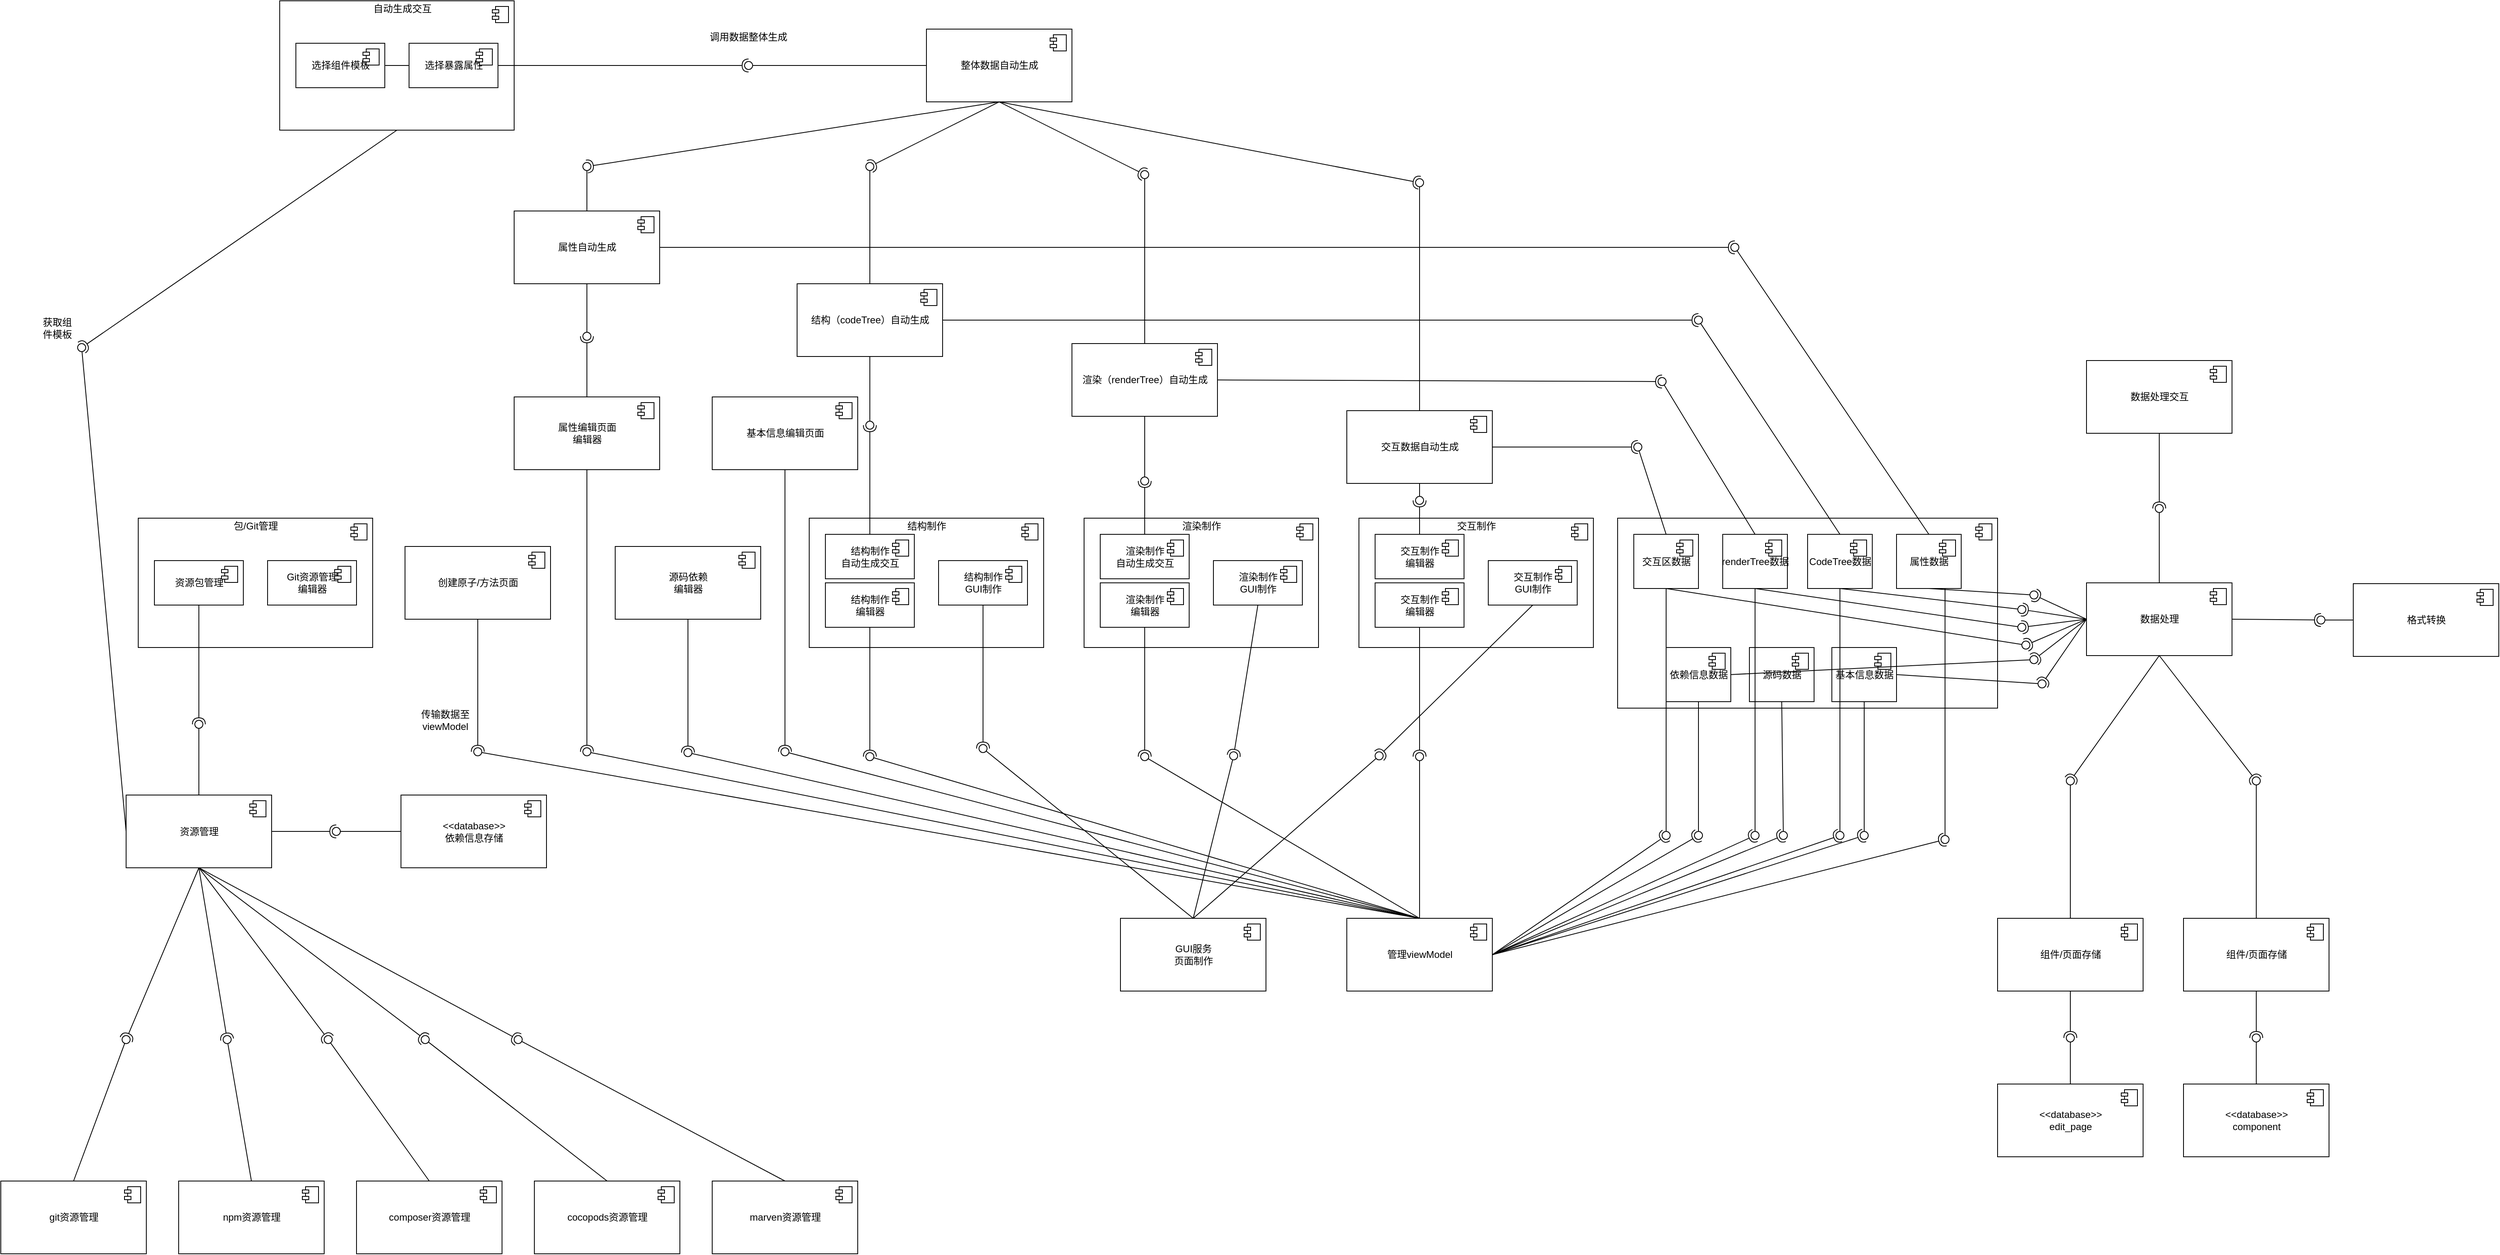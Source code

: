 <mxfile version="12.1.3" type="github" pages="1"><diagram id="o-4R_1EUZyla-zJ7JMHq" name="第 1 页"><mxGraphModel dx="1864" dy="1192" grid="1" gridSize="10" guides="1" tooltips="1" connect="1" arrows="1" fold="1" page="1" pageScale="1" pageWidth="3300" pageHeight="4681" math="0" shadow="0"><root><mxCell id="0"/><mxCell id="1" parent="0"/><mxCell id="Yzbirrzvl_FB1wXZXd8P-12" value="管理viewModel" style="html=1;" vertex="1" parent="1"><mxGeometry x="1785" y="2045" width="180" height="90" as="geometry"/></mxCell><mxCell id="Yzbirrzvl_FB1wXZXd8P-13" value="" style="shape=component;jettyWidth=8;jettyHeight=4;" vertex="1" parent="Yzbirrzvl_FB1wXZXd8P-12"><mxGeometry x="1" width="20" height="20" relative="1" as="geometry"><mxPoint x="-27" y="7" as="offset"/></mxGeometry></mxCell><mxCell id="Yzbirrzvl_FB1wXZXd8P-17" value="创建原子/方法页面" style="html=1;" vertex="1" parent="1"><mxGeometry x="620" y="1585" width="180" height="90" as="geometry"/></mxCell><mxCell id="Yzbirrzvl_FB1wXZXd8P-18" value="" style="shape=component;jettyWidth=8;jettyHeight=4;" vertex="1" parent="Yzbirrzvl_FB1wXZXd8P-17"><mxGeometry x="1" width="20" height="20" relative="1" as="geometry"><mxPoint x="-27" y="7" as="offset"/></mxGeometry></mxCell><mxCell id="Yzbirrzvl_FB1wXZXd8P-19" value="属性编辑页面&lt;br&gt;编辑器" style="html=1;" vertex="1" parent="1"><mxGeometry x="755" y="1400" width="180" height="90" as="geometry"/></mxCell><mxCell id="Yzbirrzvl_FB1wXZXd8P-20" value="" style="shape=component;jettyWidth=8;jettyHeight=4;" vertex="1" parent="Yzbirrzvl_FB1wXZXd8P-19"><mxGeometry x="1" width="20" height="20" relative="1" as="geometry"><mxPoint x="-27" y="7" as="offset"/></mxGeometry></mxCell><mxCell id="Yzbirrzvl_FB1wXZXd8P-21" value="" style="html=1;" vertex="1" parent="1"><mxGeometry x="1120" y="1550" width="290" height="160" as="geometry"/></mxCell><mxCell id="Yzbirrzvl_FB1wXZXd8P-22" value="" style="shape=component;jettyWidth=8;jettyHeight=4;" vertex="1" parent="Yzbirrzvl_FB1wXZXd8P-21"><mxGeometry x="1" width="20" height="20" relative="1" as="geometry"><mxPoint x="-27" y="7" as="offset"/></mxGeometry></mxCell><mxCell id="Yzbirrzvl_FB1wXZXd8P-23" value="结构制作&lt;br&gt;编辑器" style="html=1;" vertex="1" parent="Yzbirrzvl_FB1wXZXd8P-21"><mxGeometry x="20" y="80" width="110" height="55" as="geometry"/></mxCell><mxCell id="Yzbirrzvl_FB1wXZXd8P-24" value="" style="shape=component;jettyWidth=8;jettyHeight=4;" vertex="1" parent="Yzbirrzvl_FB1wXZXd8P-23"><mxGeometry x="1" width="20" height="20" relative="1" as="geometry"><mxPoint x="-27" y="7" as="offset"/></mxGeometry></mxCell><mxCell id="Yzbirrzvl_FB1wXZXd8P-25" value="结构制作&lt;br&gt;GUI制作" style="html=1;" vertex="1" parent="Yzbirrzvl_FB1wXZXd8P-21"><mxGeometry x="160" y="52.5" width="110" height="55" as="geometry"/></mxCell><mxCell id="Yzbirrzvl_FB1wXZXd8P-26" value="" style="shape=component;jettyWidth=8;jettyHeight=4;" vertex="1" parent="Yzbirrzvl_FB1wXZXd8P-25"><mxGeometry x="1" width="20" height="20" relative="1" as="geometry"><mxPoint x="-27" y="7" as="offset"/></mxGeometry></mxCell><mxCell id="Yzbirrzvl_FB1wXZXd8P-27" value="结构制作" style="text;html=1;strokeColor=none;fillColor=none;align=center;verticalAlign=middle;whiteSpace=wrap;rounded=0;" vertex="1" parent="Yzbirrzvl_FB1wXZXd8P-21"><mxGeometry x="112.5" width="65" height="20" as="geometry"/></mxCell><mxCell id="Yzbirrzvl_FB1wXZXd8P-285" value="结构制作&lt;br&gt;自动生成交互" style="html=1;" vertex="1" parent="Yzbirrzvl_FB1wXZXd8P-21"><mxGeometry x="20" y="20" width="110" height="55" as="geometry"/></mxCell><mxCell id="Yzbirrzvl_FB1wXZXd8P-286" value="" style="shape=component;jettyWidth=8;jettyHeight=4;" vertex="1" parent="Yzbirrzvl_FB1wXZXd8P-285"><mxGeometry x="1" width="20" height="20" relative="1" as="geometry"><mxPoint x="-27" y="7" as="offset"/></mxGeometry></mxCell><mxCell id="Yzbirrzvl_FB1wXZXd8P-28" value="" style="html=1;" vertex="1" parent="1"><mxGeometry x="1460" y="1550" width="290" height="160" as="geometry"/></mxCell><mxCell id="Yzbirrzvl_FB1wXZXd8P-29" value="" style="shape=component;jettyWidth=8;jettyHeight=4;" vertex="1" parent="Yzbirrzvl_FB1wXZXd8P-28"><mxGeometry x="1" width="20" height="20" relative="1" as="geometry"><mxPoint x="-27" y="7" as="offset"/></mxGeometry></mxCell><mxCell id="Yzbirrzvl_FB1wXZXd8P-30" value="渲染制作&lt;br&gt;编辑器" style="html=1;" vertex="1" parent="Yzbirrzvl_FB1wXZXd8P-28"><mxGeometry x="20" y="80" width="110" height="55" as="geometry"/></mxCell><mxCell id="Yzbirrzvl_FB1wXZXd8P-31" value="" style="shape=component;jettyWidth=8;jettyHeight=4;" vertex="1" parent="Yzbirrzvl_FB1wXZXd8P-30"><mxGeometry x="1" width="20" height="20" relative="1" as="geometry"><mxPoint x="-27" y="7" as="offset"/></mxGeometry></mxCell><mxCell id="Yzbirrzvl_FB1wXZXd8P-32" value="渲染制作&lt;br&gt;GUI制作" style="html=1;" vertex="1" parent="Yzbirrzvl_FB1wXZXd8P-28"><mxGeometry x="160" y="52.5" width="110" height="55" as="geometry"/></mxCell><mxCell id="Yzbirrzvl_FB1wXZXd8P-33" value="" style="shape=component;jettyWidth=8;jettyHeight=4;" vertex="1" parent="Yzbirrzvl_FB1wXZXd8P-32"><mxGeometry x="1" width="20" height="20" relative="1" as="geometry"><mxPoint x="-27" y="7" as="offset"/></mxGeometry></mxCell><mxCell id="Yzbirrzvl_FB1wXZXd8P-34" value="渲染制作" style="text;html=1;strokeColor=none;fillColor=none;align=center;verticalAlign=middle;whiteSpace=wrap;rounded=0;" vertex="1" parent="Yzbirrzvl_FB1wXZXd8P-28"><mxGeometry x="112.5" width="65" height="20" as="geometry"/></mxCell><mxCell id="Yzbirrzvl_FB1wXZXd8P-287" value="渲染制作&lt;br&gt;自动生成交互" style="html=1;" vertex="1" parent="Yzbirrzvl_FB1wXZXd8P-28"><mxGeometry x="20" y="20" width="110" height="55" as="geometry"/></mxCell><mxCell id="Yzbirrzvl_FB1wXZXd8P-288" value="" style="shape=component;jettyWidth=8;jettyHeight=4;" vertex="1" parent="Yzbirrzvl_FB1wXZXd8P-287"><mxGeometry x="1" width="20" height="20" relative="1" as="geometry"><mxPoint x="-27" y="7" as="offset"/></mxGeometry></mxCell><mxCell id="Yzbirrzvl_FB1wXZXd8P-35" value="" style="html=1;" vertex="1" parent="1"><mxGeometry x="1800" y="1550" width="290" height="160" as="geometry"/></mxCell><mxCell id="Yzbirrzvl_FB1wXZXd8P-36" value="" style="shape=component;jettyWidth=8;jettyHeight=4;" vertex="1" parent="Yzbirrzvl_FB1wXZXd8P-35"><mxGeometry x="1" width="20" height="20" relative="1" as="geometry"><mxPoint x="-27" y="7" as="offset"/></mxGeometry></mxCell><mxCell id="Yzbirrzvl_FB1wXZXd8P-37" value="交互制作&lt;br&gt;编辑器" style="html=1;" vertex="1" parent="Yzbirrzvl_FB1wXZXd8P-35"><mxGeometry x="20" y="80" width="110" height="55" as="geometry"/></mxCell><mxCell id="Yzbirrzvl_FB1wXZXd8P-38" value="" style="shape=component;jettyWidth=8;jettyHeight=4;" vertex="1" parent="Yzbirrzvl_FB1wXZXd8P-37"><mxGeometry x="1" width="20" height="20" relative="1" as="geometry"><mxPoint x="-27" y="7" as="offset"/></mxGeometry></mxCell><mxCell id="Yzbirrzvl_FB1wXZXd8P-39" value="交互制作&lt;br&gt;GUI制作" style="html=1;" vertex="1" parent="Yzbirrzvl_FB1wXZXd8P-35"><mxGeometry x="160" y="52.5" width="110" height="55" as="geometry"/></mxCell><mxCell id="Yzbirrzvl_FB1wXZXd8P-40" value="" style="shape=component;jettyWidth=8;jettyHeight=4;" vertex="1" parent="Yzbirrzvl_FB1wXZXd8P-39"><mxGeometry x="1" width="20" height="20" relative="1" as="geometry"><mxPoint x="-27" y="7" as="offset"/></mxGeometry></mxCell><mxCell id="Yzbirrzvl_FB1wXZXd8P-41" value="交互制作" style="text;html=1;strokeColor=none;fillColor=none;align=center;verticalAlign=middle;whiteSpace=wrap;rounded=0;" vertex="1" parent="Yzbirrzvl_FB1wXZXd8P-35"><mxGeometry x="112.5" width="65" height="20" as="geometry"/></mxCell><mxCell id="Yzbirrzvl_FB1wXZXd8P-289" value="交互制作&lt;br&gt;编辑器" style="html=1;" vertex="1" parent="Yzbirrzvl_FB1wXZXd8P-35"><mxGeometry x="20" y="20" width="110" height="55" as="geometry"/></mxCell><mxCell id="Yzbirrzvl_FB1wXZXd8P-290" value="" style="shape=component;jettyWidth=8;jettyHeight=4;" vertex="1" parent="Yzbirrzvl_FB1wXZXd8P-289"><mxGeometry x="1" width="20" height="20" relative="1" as="geometry"><mxPoint x="-27" y="7" as="offset"/></mxGeometry></mxCell><mxCell id="Yzbirrzvl_FB1wXZXd8P-43" value="源码依赖&lt;br&gt;编辑器" style="html=1;" vertex="1" parent="1"><mxGeometry x="880" y="1585" width="180" height="90" as="geometry"/></mxCell><mxCell id="Yzbirrzvl_FB1wXZXd8P-44" value="" style="shape=component;jettyWidth=8;jettyHeight=4;" vertex="1" parent="Yzbirrzvl_FB1wXZXd8P-43"><mxGeometry x="1" width="20" height="20" relative="1" as="geometry"><mxPoint x="-27" y="7" as="offset"/></mxGeometry></mxCell><mxCell id="Yzbirrzvl_FB1wXZXd8P-45" value="" style="rounded=0;orthogonalLoop=1;jettySize=auto;html=1;endArrow=none;endFill=0;exitX=0.5;exitY=0;exitDx=0;exitDy=0;" edge="1" target="Yzbirrzvl_FB1wXZXd8P-47" parent="1" source="Yzbirrzvl_FB1wXZXd8P-12"><mxGeometry relative="1" as="geometry"><mxPoint x="570" y="1840" as="sourcePoint"/></mxGeometry></mxCell><mxCell id="Yzbirrzvl_FB1wXZXd8P-46" value="" style="rounded=0;orthogonalLoop=1;jettySize=auto;html=1;endArrow=halfCircle;endFill=0;entryX=0.5;entryY=0.5;entryDx=0;entryDy=0;endSize=6;strokeWidth=1;exitX=0.5;exitY=1;exitDx=0;exitDy=0;" edge="1" target="Yzbirrzvl_FB1wXZXd8P-47" parent="1" source="Yzbirrzvl_FB1wXZXd8P-17"><mxGeometry relative="1" as="geometry"><mxPoint x="610" y="1840" as="sourcePoint"/></mxGeometry></mxCell><mxCell id="Yzbirrzvl_FB1wXZXd8P-47" value="" style="ellipse;whiteSpace=wrap;html=1;fontFamily=Helvetica;fontSize=12;fontColor=#000000;align=center;strokeColor=#000000;fillColor=#ffffff;points=[];aspect=fixed;resizable=0;" vertex="1" parent="1"><mxGeometry x="705" y="1834" width="10" height="10" as="geometry"/></mxCell><mxCell id="Yzbirrzvl_FB1wXZXd8P-48" value="" style="rounded=0;orthogonalLoop=1;jettySize=auto;html=1;endArrow=none;endFill=0;exitX=0.5;exitY=0;exitDx=0;exitDy=0;" edge="1" target="Yzbirrzvl_FB1wXZXd8P-50" parent="1" source="Yzbirrzvl_FB1wXZXd8P-12"><mxGeometry relative="1" as="geometry"><mxPoint x="830" y="1845" as="sourcePoint"/></mxGeometry></mxCell><mxCell id="Yzbirrzvl_FB1wXZXd8P-49" value="" style="rounded=0;orthogonalLoop=1;jettySize=auto;html=1;endArrow=halfCircle;endFill=0;entryX=0.5;entryY=0.5;entryDx=0;entryDy=0;endSize=6;strokeWidth=1;exitX=0.5;exitY=1;exitDx=0;exitDy=0;" edge="1" target="Yzbirrzvl_FB1wXZXd8P-50" parent="1" source="Yzbirrzvl_FB1wXZXd8P-19"><mxGeometry relative="1" as="geometry"><mxPoint x="870" y="1845" as="sourcePoint"/></mxGeometry></mxCell><mxCell id="Yzbirrzvl_FB1wXZXd8P-50" value="" style="ellipse;whiteSpace=wrap;html=1;fontFamily=Helvetica;fontSize=12;fontColor=#000000;align=center;strokeColor=#000000;fillColor=#ffffff;points=[];aspect=fixed;resizable=0;" vertex="1" parent="1"><mxGeometry x="840" y="1834" width="10" height="10" as="geometry"/></mxCell><mxCell id="Yzbirrzvl_FB1wXZXd8P-51" value="" style="rounded=0;orthogonalLoop=1;jettySize=auto;html=1;endArrow=none;endFill=0;exitX=0.5;exitY=0;exitDx=0;exitDy=0;" edge="1" target="Yzbirrzvl_FB1wXZXd8P-53" parent="1" source="Yzbirrzvl_FB1wXZXd8P-12"><mxGeometry relative="1" as="geometry"><mxPoint x="1110" y="1840" as="sourcePoint"/></mxGeometry></mxCell><mxCell id="Yzbirrzvl_FB1wXZXd8P-52" value="" style="rounded=0;orthogonalLoop=1;jettySize=auto;html=1;endArrow=halfCircle;endFill=0;entryX=0.5;entryY=0.5;entryDx=0;entryDy=0;endSize=6;strokeWidth=1;exitX=0.5;exitY=1;exitDx=0;exitDy=0;" edge="1" target="Yzbirrzvl_FB1wXZXd8P-53" parent="1" source="Yzbirrzvl_FB1wXZXd8P-43"><mxGeometry relative="1" as="geometry"><mxPoint x="1150" y="1840" as="sourcePoint"/></mxGeometry></mxCell><mxCell id="Yzbirrzvl_FB1wXZXd8P-53" value="" style="ellipse;whiteSpace=wrap;html=1;fontFamily=Helvetica;fontSize=12;fontColor=#000000;align=center;strokeColor=#000000;fillColor=#ffffff;points=[];aspect=fixed;resizable=0;" vertex="1" parent="1"><mxGeometry x="965" y="1835" width="10" height="10" as="geometry"/></mxCell><mxCell id="Yzbirrzvl_FB1wXZXd8P-54" value="" style="rounded=0;orthogonalLoop=1;jettySize=auto;html=1;endArrow=none;endFill=0;exitX=0.5;exitY=0;exitDx=0;exitDy=0;" edge="1" target="Yzbirrzvl_FB1wXZXd8P-56" parent="1" source="Yzbirrzvl_FB1wXZXd8P-12"><mxGeometry relative="1" as="geometry"><mxPoint x="1365" y="1839" as="sourcePoint"/></mxGeometry></mxCell><mxCell id="Yzbirrzvl_FB1wXZXd8P-55" value="" style="rounded=0;orthogonalLoop=1;jettySize=auto;html=1;endArrow=halfCircle;endFill=0;entryX=0.5;entryY=0.5;entryDx=0;entryDy=0;endSize=6;strokeWidth=1;" edge="1" target="Yzbirrzvl_FB1wXZXd8P-56" parent="1" source="Yzbirrzvl_FB1wXZXd8P-23"><mxGeometry relative="1" as="geometry"><mxPoint x="1405" y="1839" as="sourcePoint"/></mxGeometry></mxCell><mxCell id="Yzbirrzvl_FB1wXZXd8P-56" value="" style="ellipse;whiteSpace=wrap;html=1;fontFamily=Helvetica;fontSize=12;fontColor=#000000;align=center;strokeColor=#000000;fillColor=#ffffff;points=[];aspect=fixed;resizable=0;" vertex="1" parent="1"><mxGeometry x="1190" y="1840" width="10" height="10" as="geometry"/></mxCell><mxCell id="Yzbirrzvl_FB1wXZXd8P-57" value="" style="rounded=0;orthogonalLoop=1;jettySize=auto;html=1;endArrow=none;endFill=0;exitX=0.5;exitY=0;exitDx=0;exitDy=0;" edge="1" target="Yzbirrzvl_FB1wXZXd8P-59" parent="1" source="Yzbirrzvl_FB1wXZXd8P-12"><mxGeometry relative="1" as="geometry"><mxPoint x="1745" y="1835" as="sourcePoint"/></mxGeometry></mxCell><mxCell id="Yzbirrzvl_FB1wXZXd8P-58" value="" style="rounded=0;orthogonalLoop=1;jettySize=auto;html=1;endArrow=halfCircle;endFill=0;entryX=0.5;entryY=0.5;entryDx=0;entryDy=0;endSize=6;strokeWidth=1;exitX=0.5;exitY=1;exitDx=0;exitDy=0;" edge="1" target="Yzbirrzvl_FB1wXZXd8P-59" parent="1" source="Yzbirrzvl_FB1wXZXd8P-30"><mxGeometry relative="1" as="geometry"><mxPoint x="1785" y="1835" as="sourcePoint"/></mxGeometry></mxCell><mxCell id="Yzbirrzvl_FB1wXZXd8P-59" value="" style="ellipse;whiteSpace=wrap;html=1;fontFamily=Helvetica;fontSize=12;fontColor=#000000;align=center;strokeColor=#000000;fillColor=#ffffff;points=[];aspect=fixed;resizable=0;" vertex="1" parent="1"><mxGeometry x="1530" y="1840" width="10" height="10" as="geometry"/></mxCell><mxCell id="Yzbirrzvl_FB1wXZXd8P-60" value="" style="rounded=0;orthogonalLoop=1;jettySize=auto;html=1;endArrow=none;endFill=0;exitX=0.5;exitY=0;exitDx=0;exitDy=0;" edge="1" target="Yzbirrzvl_FB1wXZXd8P-62" parent="1" source="Yzbirrzvl_FB1wXZXd8P-12"><mxGeometry relative="1" as="geometry"><mxPoint x="2130" y="1835" as="sourcePoint"/></mxGeometry></mxCell><mxCell id="Yzbirrzvl_FB1wXZXd8P-61" value="" style="rounded=0;orthogonalLoop=1;jettySize=auto;html=1;endArrow=halfCircle;endFill=0;entryX=0.5;entryY=0.5;entryDx=0;entryDy=0;endSize=6;strokeWidth=1;exitX=0.5;exitY=1;exitDx=0;exitDy=0;" edge="1" target="Yzbirrzvl_FB1wXZXd8P-62" parent="1" source="Yzbirrzvl_FB1wXZXd8P-37"><mxGeometry relative="1" as="geometry"><mxPoint x="2170" y="1835" as="sourcePoint"/></mxGeometry></mxCell><mxCell id="Yzbirrzvl_FB1wXZXd8P-62" value="" style="ellipse;whiteSpace=wrap;html=1;fontFamily=Helvetica;fontSize=12;fontColor=#000000;align=center;strokeColor=#000000;fillColor=#ffffff;points=[];aspect=fixed;resizable=0;" vertex="1" parent="1"><mxGeometry x="1870" y="1840" width="10" height="10" as="geometry"/></mxCell><mxCell id="Yzbirrzvl_FB1wXZXd8P-63" value="" style="html=1;" vertex="1" parent="1"><mxGeometry x="2120" y="1550" width="470" height="235" as="geometry"/></mxCell><mxCell id="Yzbirrzvl_FB1wXZXd8P-64" value="" style="shape=component;jettyWidth=8;jettyHeight=4;" vertex="1" parent="Yzbirrzvl_FB1wXZXd8P-63"><mxGeometry x="1" width="20" height="20" relative="1" as="geometry"><mxPoint x="-27" y="7" as="offset"/></mxGeometry></mxCell><mxCell id="Yzbirrzvl_FB1wXZXd8P-167" value="交互区数据" style="html=1;" vertex="1" parent="Yzbirrzvl_FB1wXZXd8P-63"><mxGeometry x="20" y="20" width="80" height="67" as="geometry"/></mxCell><mxCell id="Yzbirrzvl_FB1wXZXd8P-168" value="" style="shape=component;jettyWidth=8;jettyHeight=4;" vertex="1" parent="Yzbirrzvl_FB1wXZXd8P-167"><mxGeometry x="1" width="20" height="20" relative="1" as="geometry"><mxPoint x="-27" y="7" as="offset"/></mxGeometry></mxCell><mxCell id="Yzbirrzvl_FB1wXZXd8P-169" value="renderTree数据" style="html=1;" vertex="1" parent="Yzbirrzvl_FB1wXZXd8P-63"><mxGeometry x="130" y="20" width="80" height="67" as="geometry"/></mxCell><mxCell id="Yzbirrzvl_FB1wXZXd8P-170" value="" style="shape=component;jettyWidth=8;jettyHeight=4;" vertex="1" parent="Yzbirrzvl_FB1wXZXd8P-169"><mxGeometry x="1" width="20" height="20" relative="1" as="geometry"><mxPoint x="-27" y="7" as="offset"/></mxGeometry></mxCell><mxCell id="Yzbirrzvl_FB1wXZXd8P-171" value="CodeTree数据" style="html=1;" vertex="1" parent="Yzbirrzvl_FB1wXZXd8P-63"><mxGeometry x="235" y="20" width="80" height="67" as="geometry"/></mxCell><mxCell id="Yzbirrzvl_FB1wXZXd8P-172" value="" style="shape=component;jettyWidth=8;jettyHeight=4;" vertex="1" parent="Yzbirrzvl_FB1wXZXd8P-171"><mxGeometry x="1" width="20" height="20" relative="1" as="geometry"><mxPoint x="-27" y="7" as="offset"/></mxGeometry></mxCell><mxCell id="Yzbirrzvl_FB1wXZXd8P-173" value="依赖信息数据" style="html=1;" vertex="1" parent="Yzbirrzvl_FB1wXZXd8P-63"><mxGeometry x="60" y="160" width="80" height="67" as="geometry"/></mxCell><mxCell id="Yzbirrzvl_FB1wXZXd8P-174" value="" style="shape=component;jettyWidth=8;jettyHeight=4;" vertex="1" parent="Yzbirrzvl_FB1wXZXd8P-173"><mxGeometry x="1" width="20" height="20" relative="1" as="geometry"><mxPoint x="-27" y="7" as="offset"/></mxGeometry></mxCell><mxCell id="Yzbirrzvl_FB1wXZXd8P-175" value="基本信息数据" style="html=1;" vertex="1" parent="Yzbirrzvl_FB1wXZXd8P-63"><mxGeometry x="265" y="160" width="80" height="67" as="geometry"/></mxCell><mxCell id="Yzbirrzvl_FB1wXZXd8P-176" value="" style="shape=component;jettyWidth=8;jettyHeight=4;" vertex="1" parent="Yzbirrzvl_FB1wXZXd8P-175"><mxGeometry x="1" width="20" height="20" relative="1" as="geometry"><mxPoint x="-27" y="7" as="offset"/></mxGeometry></mxCell><mxCell id="Yzbirrzvl_FB1wXZXd8P-177" value="属性数据" style="html=1;" vertex="1" parent="Yzbirrzvl_FB1wXZXd8P-63"><mxGeometry x="345" y="20" width="80" height="67" as="geometry"/></mxCell><mxCell id="Yzbirrzvl_FB1wXZXd8P-178" value="" style="shape=component;jettyWidth=8;jettyHeight=4;" vertex="1" parent="Yzbirrzvl_FB1wXZXd8P-177"><mxGeometry x="1" width="20" height="20" relative="1" as="geometry"><mxPoint x="-27" y="7" as="offset"/></mxGeometry></mxCell><mxCell id="Yzbirrzvl_FB1wXZXd8P-228" value="源码数据" style="html=1;" vertex="1" parent="Yzbirrzvl_FB1wXZXd8P-63"><mxGeometry x="163" y="160" width="80" height="67" as="geometry"/></mxCell><mxCell id="Yzbirrzvl_FB1wXZXd8P-229" value="" style="shape=component;jettyWidth=8;jettyHeight=4;" vertex="1" parent="Yzbirrzvl_FB1wXZXd8P-228"><mxGeometry x="1" width="20" height="20" relative="1" as="geometry"><mxPoint x="-27" y="7" as="offset"/></mxGeometry></mxCell><mxCell id="Yzbirrzvl_FB1wXZXd8P-65" value="" style="rounded=0;orthogonalLoop=1;jettySize=auto;html=1;endArrow=none;endFill=0;exitX=0.5;exitY=1;exitDx=0;exitDy=0;" edge="1" target="Yzbirrzvl_FB1wXZXd8P-67" parent="1" source="Yzbirrzvl_FB1wXZXd8P-175"><mxGeometry relative="1" as="geometry"><mxPoint x="2293" y="2095" as="sourcePoint"/></mxGeometry></mxCell><mxCell id="Yzbirrzvl_FB1wXZXd8P-66" value="" style="rounded=0;orthogonalLoop=1;jettySize=auto;html=1;endArrow=halfCircle;endFill=0;entryX=0.5;entryY=0.5;entryDx=0;entryDy=0;endSize=6;strokeWidth=1;exitX=1;exitY=0.5;exitDx=0;exitDy=0;" edge="1" target="Yzbirrzvl_FB1wXZXd8P-67" parent="1" source="Yzbirrzvl_FB1wXZXd8P-12"><mxGeometry relative="1" as="geometry"><mxPoint x="2315" y="2040" as="sourcePoint"/></mxGeometry></mxCell><mxCell id="Yzbirrzvl_FB1wXZXd8P-67" value="" style="ellipse;whiteSpace=wrap;html=1;fontFamily=Helvetica;fontSize=12;fontColor=#000000;align=center;strokeColor=#000000;fillColor=#ffffff;points=[];aspect=fixed;resizable=0;" vertex="1" parent="1"><mxGeometry x="2420" y="1937.5" width="10" height="10" as="geometry"/></mxCell><mxCell id="Yzbirrzvl_FB1wXZXd8P-75" value="基本信息编辑页面" style="html=1;" vertex="1" parent="1"><mxGeometry x="1000" y="1400" width="180" height="90" as="geometry"/></mxCell><mxCell id="Yzbirrzvl_FB1wXZXd8P-76" value="" style="shape=component;jettyWidth=8;jettyHeight=4;" vertex="1" parent="Yzbirrzvl_FB1wXZXd8P-75"><mxGeometry x="1" width="20" height="20" relative="1" as="geometry"><mxPoint x="-27" y="7" as="offset"/></mxGeometry></mxCell><mxCell id="Yzbirrzvl_FB1wXZXd8P-77" value="" style="rounded=0;orthogonalLoop=1;jettySize=auto;html=1;endArrow=none;endFill=0;exitX=0.5;exitY=0;exitDx=0;exitDy=0;" edge="1" target="Yzbirrzvl_FB1wXZXd8P-79" parent="1" source="Yzbirrzvl_FB1wXZXd8P-12"><mxGeometry relative="1" as="geometry"><mxPoint x="1070" y="1839" as="sourcePoint"/></mxGeometry></mxCell><mxCell id="Yzbirrzvl_FB1wXZXd8P-78" value="" style="rounded=0;orthogonalLoop=1;jettySize=auto;html=1;endArrow=halfCircle;endFill=0;entryX=0.5;entryY=0.5;entryDx=0;entryDy=0;endSize=6;strokeWidth=1;exitX=0.5;exitY=1;exitDx=0;exitDy=0;" edge="1" target="Yzbirrzvl_FB1wXZXd8P-79" parent="1" source="Yzbirrzvl_FB1wXZXd8P-75"><mxGeometry relative="1" as="geometry"><mxPoint x="1110" y="1839" as="sourcePoint"/></mxGeometry></mxCell><mxCell id="Yzbirrzvl_FB1wXZXd8P-79" value="" style="ellipse;whiteSpace=wrap;html=1;fontFamily=Helvetica;fontSize=12;fontColor=#000000;align=center;strokeColor=#000000;fillColor=#ffffff;points=[];aspect=fixed;resizable=0;" vertex="1" parent="1"><mxGeometry x="1085" y="1834" width="10" height="10" as="geometry"/></mxCell><mxCell id="Yzbirrzvl_FB1wXZXd8P-80" value="属性自动生成" style="html=1;" vertex="1" parent="1"><mxGeometry x="755" y="1170" width="180" height="90" as="geometry"/></mxCell><mxCell id="Yzbirrzvl_FB1wXZXd8P-81" value="" style="shape=component;jettyWidth=8;jettyHeight=4;" vertex="1" parent="Yzbirrzvl_FB1wXZXd8P-80"><mxGeometry x="1" width="20" height="20" relative="1" as="geometry"><mxPoint x="-27" y="7" as="offset"/></mxGeometry></mxCell><mxCell id="Yzbirrzvl_FB1wXZXd8P-82" value="" style="rounded=0;orthogonalLoop=1;jettySize=auto;html=1;endArrow=none;endFill=0;exitX=0.5;exitY=1;exitDx=0;exitDy=0;" edge="1" target="Yzbirrzvl_FB1wXZXd8P-84" parent="1" source="Yzbirrzvl_FB1wXZXd8P-80"><mxGeometry relative="1" as="geometry"><mxPoint x="820" y="1325" as="sourcePoint"/></mxGeometry></mxCell><mxCell id="Yzbirrzvl_FB1wXZXd8P-83" value="" style="rounded=0;orthogonalLoop=1;jettySize=auto;html=1;endArrow=halfCircle;endFill=0;entryX=0.5;entryY=0.5;entryDx=0;entryDy=0;endSize=6;strokeWidth=1;exitX=0.5;exitY=0;exitDx=0;exitDy=0;" edge="1" target="Yzbirrzvl_FB1wXZXd8P-84" parent="1" source="Yzbirrzvl_FB1wXZXd8P-19"><mxGeometry relative="1" as="geometry"><mxPoint x="860" y="1325" as="sourcePoint"/></mxGeometry></mxCell><mxCell id="Yzbirrzvl_FB1wXZXd8P-84" value="" style="ellipse;whiteSpace=wrap;html=1;fontFamily=Helvetica;fontSize=12;fontColor=#000000;align=center;strokeColor=#000000;fillColor=#ffffff;points=[];aspect=fixed;resizable=0;" vertex="1" parent="1"><mxGeometry x="840" y="1320" width="10" height="10" as="geometry"/></mxCell><mxCell id="Yzbirrzvl_FB1wXZXd8P-90" value="结构（codeTree）自动生成" style="html=1;" vertex="1" parent="1"><mxGeometry x="1105" y="1260" width="180" height="90" as="geometry"/></mxCell><mxCell id="Yzbirrzvl_FB1wXZXd8P-91" value="" style="shape=component;jettyWidth=8;jettyHeight=4;" vertex="1" parent="Yzbirrzvl_FB1wXZXd8P-90"><mxGeometry x="1" width="20" height="20" relative="1" as="geometry"><mxPoint x="-27" y="7" as="offset"/></mxGeometry></mxCell><mxCell id="Yzbirrzvl_FB1wXZXd8P-92" value="" style="rounded=0;orthogonalLoop=1;jettySize=auto;html=1;endArrow=none;endFill=0;" edge="1" target="Yzbirrzvl_FB1wXZXd8P-94" parent="1" source="Yzbirrzvl_FB1wXZXd8P-90"><mxGeometry relative="1" as="geometry"><mxPoint x="1175" y="1435" as="sourcePoint"/></mxGeometry></mxCell><mxCell id="Yzbirrzvl_FB1wXZXd8P-93" value="" style="rounded=0;orthogonalLoop=1;jettySize=auto;html=1;endArrow=halfCircle;endFill=0;entryX=0.5;entryY=0.5;entryDx=0;entryDy=0;endSize=6;strokeWidth=1;exitX=0.5;exitY=0;exitDx=0;exitDy=0;" edge="1" target="Yzbirrzvl_FB1wXZXd8P-94" parent="1" source="Yzbirrzvl_FB1wXZXd8P-285"><mxGeometry relative="1" as="geometry"><mxPoint x="1195" y="1570" as="sourcePoint"/></mxGeometry></mxCell><mxCell id="Yzbirrzvl_FB1wXZXd8P-94" value="" style="ellipse;whiteSpace=wrap;html=1;fontFamily=Helvetica;fontSize=12;fontColor=#000000;align=center;strokeColor=#000000;fillColor=#ffffff;points=[];aspect=fixed;resizable=0;" vertex="1" parent="1"><mxGeometry x="1190" y="1430" width="10" height="10" as="geometry"/></mxCell><mxCell id="Yzbirrzvl_FB1wXZXd8P-95" value="渲染（renderTree）自动生成" style="html=1;" vertex="1" parent="1"><mxGeometry x="1445" y="1334" width="180" height="90" as="geometry"/></mxCell><mxCell id="Yzbirrzvl_FB1wXZXd8P-96" value="" style="shape=component;jettyWidth=8;jettyHeight=4;" vertex="1" parent="Yzbirrzvl_FB1wXZXd8P-95"><mxGeometry x="1" width="20" height="20" relative="1" as="geometry"><mxPoint x="-27" y="7" as="offset"/></mxGeometry></mxCell><mxCell id="Yzbirrzvl_FB1wXZXd8P-97" value="" style="rounded=0;orthogonalLoop=1;jettySize=auto;html=1;endArrow=none;endFill=0;exitX=0.5;exitY=1;exitDx=0;exitDy=0;" edge="1" target="Yzbirrzvl_FB1wXZXd8P-99" parent="1" source="Yzbirrzvl_FB1wXZXd8P-95"><mxGeometry relative="1" as="geometry"><mxPoint x="1511" y="1504" as="sourcePoint"/></mxGeometry></mxCell><mxCell id="Yzbirrzvl_FB1wXZXd8P-98" value="" style="rounded=0;orthogonalLoop=1;jettySize=auto;html=1;endArrow=halfCircle;endFill=0;entryX=0.5;entryY=0.5;entryDx=0;entryDy=0;endSize=6;strokeWidth=1;exitX=0.5;exitY=0;exitDx=0;exitDy=0;" edge="1" target="Yzbirrzvl_FB1wXZXd8P-99" parent="1" source="Yzbirrzvl_FB1wXZXd8P-287"><mxGeometry relative="1" as="geometry"><mxPoint x="1550" y="1340" as="sourcePoint"/></mxGeometry></mxCell><mxCell id="Yzbirrzvl_FB1wXZXd8P-99" value="" style="ellipse;whiteSpace=wrap;html=1;fontFamily=Helvetica;fontSize=12;fontColor=#000000;align=center;strokeColor=#000000;fillColor=#ffffff;points=[];aspect=fixed;resizable=0;" vertex="1" parent="1"><mxGeometry x="1530" y="1499" width="10" height="10" as="geometry"/></mxCell><mxCell id="Yzbirrzvl_FB1wXZXd8P-100" value="交互数据自动生成" style="html=1;" vertex="1" parent="1"><mxGeometry x="1785" y="1417" width="180" height="90" as="geometry"/></mxCell><mxCell id="Yzbirrzvl_FB1wXZXd8P-101" value="" style="shape=component;jettyWidth=8;jettyHeight=4;" vertex="1" parent="Yzbirrzvl_FB1wXZXd8P-100"><mxGeometry x="1" width="20" height="20" relative="1" as="geometry"><mxPoint x="-27" y="7" as="offset"/></mxGeometry></mxCell><mxCell id="Yzbirrzvl_FB1wXZXd8P-102" value="" style="rounded=0;orthogonalLoop=1;jettySize=auto;html=1;endArrow=none;endFill=0;exitX=0.5;exitY=1;exitDx=0;exitDy=0;" edge="1" target="Yzbirrzvl_FB1wXZXd8P-104" parent="1" source="Yzbirrzvl_FB1wXZXd8P-100"><mxGeometry relative="1" as="geometry"><mxPoint x="1855" y="1586" as="sourcePoint"/></mxGeometry></mxCell><mxCell id="Yzbirrzvl_FB1wXZXd8P-103" value="" style="rounded=0;orthogonalLoop=1;jettySize=auto;html=1;endArrow=halfCircle;endFill=0;entryX=0.5;entryY=0.5;entryDx=0;entryDy=0;endSize=6;strokeWidth=1;exitX=0.5;exitY=0;exitDx=0;exitDy=0;" edge="1" target="Yzbirrzvl_FB1wXZXd8P-104" parent="1" source="Yzbirrzvl_FB1wXZXd8P-289"><mxGeometry relative="1" as="geometry"><mxPoint x="1895" y="1339" as="sourcePoint"/></mxGeometry></mxCell><mxCell id="Yzbirrzvl_FB1wXZXd8P-104" value="" style="ellipse;whiteSpace=wrap;html=1;fontFamily=Helvetica;fontSize=12;fontColor=#000000;align=center;strokeColor=#000000;fillColor=#ffffff;points=[];aspect=fixed;resizable=0;" vertex="1" parent="1"><mxGeometry x="1870" y="1523" width="10" height="10" as="geometry"/></mxCell><mxCell id="Yzbirrzvl_FB1wXZXd8P-105" value="" style="rounded=0;orthogonalLoop=1;jettySize=auto;html=1;endArrow=none;endFill=0;exitX=0.5;exitY=0;exitDx=0;exitDy=0;" edge="1" target="Yzbirrzvl_FB1wXZXd8P-107" parent="1" source="Yzbirrzvl_FB1wXZXd8P-167"><mxGeometry relative="1" as="geometry"><mxPoint x="2200" y="1462" as="sourcePoint"/></mxGeometry></mxCell><mxCell id="Yzbirrzvl_FB1wXZXd8P-106" value="" style="rounded=0;orthogonalLoop=1;jettySize=auto;html=1;endArrow=halfCircle;endFill=0;entryX=0.5;entryY=0.5;entryDx=0;entryDy=0;endSize=6;strokeWidth=1;exitX=1;exitY=0.5;exitDx=0;exitDy=0;" edge="1" target="Yzbirrzvl_FB1wXZXd8P-107" parent="1" source="Yzbirrzvl_FB1wXZXd8P-100"><mxGeometry relative="1" as="geometry"><mxPoint x="2240" y="1462" as="sourcePoint"/></mxGeometry></mxCell><mxCell id="Yzbirrzvl_FB1wXZXd8P-107" value="" style="ellipse;whiteSpace=wrap;html=1;fontFamily=Helvetica;fontSize=12;fontColor=#000000;align=center;strokeColor=#000000;fillColor=#ffffff;points=[];aspect=fixed;resizable=0;" vertex="1" parent="1"><mxGeometry x="2140" y="1457" width="10" height="10" as="geometry"/></mxCell><mxCell id="Yzbirrzvl_FB1wXZXd8P-108" value="" style="rounded=0;orthogonalLoop=1;jettySize=auto;html=1;endArrow=none;endFill=0;exitX=0.5;exitY=0;exitDx=0;exitDy=0;" edge="1" target="Yzbirrzvl_FB1wXZXd8P-110" parent="1" source="Yzbirrzvl_FB1wXZXd8P-169"><mxGeometry relative="1" as="geometry"><mxPoint x="2150" y="1379" as="sourcePoint"/></mxGeometry></mxCell><mxCell id="Yzbirrzvl_FB1wXZXd8P-109" value="" style="rounded=0;orthogonalLoop=1;jettySize=auto;html=1;endArrow=halfCircle;endFill=0;entryX=0.5;entryY=0.5;entryDx=0;entryDy=0;endSize=6;strokeWidth=1;exitX=1;exitY=0.5;exitDx=0;exitDy=0;" edge="1" target="Yzbirrzvl_FB1wXZXd8P-110" parent="1" source="Yzbirrzvl_FB1wXZXd8P-95"><mxGeometry relative="1" as="geometry"><mxPoint x="2190" y="1379" as="sourcePoint"/></mxGeometry></mxCell><mxCell id="Yzbirrzvl_FB1wXZXd8P-110" value="" style="ellipse;whiteSpace=wrap;html=1;fontFamily=Helvetica;fontSize=12;fontColor=#000000;align=center;strokeColor=#000000;fillColor=#ffffff;points=[];aspect=fixed;resizable=0;" vertex="1" parent="1"><mxGeometry x="2170" y="1376" width="10" height="10" as="geometry"/></mxCell><mxCell id="Yzbirrzvl_FB1wXZXd8P-111" value="" style="rounded=0;orthogonalLoop=1;jettySize=auto;html=1;endArrow=none;endFill=0;exitX=0.5;exitY=0;exitDx=0;exitDy=0;" edge="1" target="Yzbirrzvl_FB1wXZXd8P-113" parent="1" source="Yzbirrzvl_FB1wXZXd8P-171"><mxGeometry relative="1" as="geometry"><mxPoint x="2200" y="1295" as="sourcePoint"/></mxGeometry></mxCell><mxCell id="Yzbirrzvl_FB1wXZXd8P-112" value="" style="rounded=0;orthogonalLoop=1;jettySize=auto;html=1;endArrow=halfCircle;endFill=0;entryX=0.5;entryY=0.5;entryDx=0;entryDy=0;endSize=6;strokeWidth=1;exitX=1;exitY=0.5;exitDx=0;exitDy=0;" edge="1" target="Yzbirrzvl_FB1wXZXd8P-113" parent="1" source="Yzbirrzvl_FB1wXZXd8P-90"><mxGeometry relative="1" as="geometry"><mxPoint x="2240" y="1295" as="sourcePoint"/></mxGeometry></mxCell><mxCell id="Yzbirrzvl_FB1wXZXd8P-113" value="" style="ellipse;whiteSpace=wrap;html=1;fontFamily=Helvetica;fontSize=12;fontColor=#000000;align=center;strokeColor=#000000;fillColor=#ffffff;points=[];aspect=fixed;resizable=0;" vertex="1" parent="1"><mxGeometry x="2215" y="1300" width="10" height="10" as="geometry"/></mxCell><mxCell id="Yzbirrzvl_FB1wXZXd8P-114" value="" style="rounded=0;orthogonalLoop=1;jettySize=auto;html=1;endArrow=none;endFill=0;exitX=0.5;exitY=0;exitDx=0;exitDy=0;" edge="1" target="Yzbirrzvl_FB1wXZXd8P-116" parent="1" source="Yzbirrzvl_FB1wXZXd8P-177"><mxGeometry relative="1" as="geometry"><mxPoint x="2350" y="1245" as="sourcePoint"/></mxGeometry></mxCell><mxCell id="Yzbirrzvl_FB1wXZXd8P-115" value="" style="rounded=0;orthogonalLoop=1;jettySize=auto;html=1;endArrow=halfCircle;endFill=0;entryX=0.5;entryY=0.5;entryDx=0;entryDy=0;endSize=6;strokeWidth=1;exitX=1;exitY=0.5;exitDx=0;exitDy=0;" edge="1" target="Yzbirrzvl_FB1wXZXd8P-116" parent="1" source="Yzbirrzvl_FB1wXZXd8P-80"><mxGeometry relative="1" as="geometry"><mxPoint x="1000" y="1190" as="sourcePoint"/></mxGeometry></mxCell><mxCell id="Yzbirrzvl_FB1wXZXd8P-116" value="" style="ellipse;whiteSpace=wrap;html=1;fontFamily=Helvetica;fontSize=12;fontColor=#000000;align=center;strokeColor=#000000;fillColor=#ffffff;points=[];aspect=fixed;resizable=0;" vertex="1" parent="1"><mxGeometry x="2260" y="1210" width="10" height="10" as="geometry"/></mxCell><mxCell id="Yzbirrzvl_FB1wXZXd8P-117" value="" style="html=1;" vertex="1" parent="1"><mxGeometry x="290" y="1550" width="290" height="160" as="geometry"/></mxCell><mxCell id="Yzbirrzvl_FB1wXZXd8P-118" value="" style="shape=component;jettyWidth=8;jettyHeight=4;" vertex="1" parent="Yzbirrzvl_FB1wXZXd8P-117"><mxGeometry x="1" width="20" height="20" relative="1" as="geometry"><mxPoint x="-27" y="7" as="offset"/></mxGeometry></mxCell><mxCell id="Yzbirrzvl_FB1wXZXd8P-119" value="资源包管理" style="html=1;" vertex="1" parent="Yzbirrzvl_FB1wXZXd8P-117"><mxGeometry x="20" y="52.5" width="110" height="55" as="geometry"/></mxCell><mxCell id="Yzbirrzvl_FB1wXZXd8P-120" value="" style="shape=component;jettyWidth=8;jettyHeight=4;" vertex="1" parent="Yzbirrzvl_FB1wXZXd8P-119"><mxGeometry x="1" width="20" height="20" relative="1" as="geometry"><mxPoint x="-27" y="7" as="offset"/></mxGeometry></mxCell><mxCell id="Yzbirrzvl_FB1wXZXd8P-121" value="Git资源管理&lt;br&gt;编辑器" style="html=1;" vertex="1" parent="Yzbirrzvl_FB1wXZXd8P-117"><mxGeometry x="160" y="52.5" width="110" height="55" as="geometry"/></mxCell><mxCell id="Yzbirrzvl_FB1wXZXd8P-122" value="" style="shape=component;jettyWidth=8;jettyHeight=4;" vertex="1" parent="Yzbirrzvl_FB1wXZXd8P-121"><mxGeometry x="1" width="20" height="20" relative="1" as="geometry"><mxPoint x="-27" y="7" as="offset"/></mxGeometry></mxCell><mxCell id="Yzbirrzvl_FB1wXZXd8P-123" value="包/Git管理" style="text;html=1;strokeColor=none;fillColor=none;align=center;verticalAlign=middle;whiteSpace=wrap;rounded=0;" vertex="1" parent="Yzbirrzvl_FB1wXZXd8P-117"><mxGeometry x="112.5" width="65" height="20" as="geometry"/></mxCell><mxCell id="Yzbirrzvl_FB1wXZXd8P-124" value="资源管理" style="html=1;" vertex="1" parent="1"><mxGeometry x="275" y="1892.5" width="180" height="90" as="geometry"/></mxCell><mxCell id="Yzbirrzvl_FB1wXZXd8P-125" value="" style="shape=component;jettyWidth=8;jettyHeight=4;" vertex="1" parent="Yzbirrzvl_FB1wXZXd8P-124"><mxGeometry x="1" width="20" height="20" relative="1" as="geometry"><mxPoint x="-27" y="7" as="offset"/></mxGeometry></mxCell><mxCell id="Yzbirrzvl_FB1wXZXd8P-128" value="" style="rounded=0;orthogonalLoop=1;jettySize=auto;html=1;endArrow=none;endFill=0;exitX=0.5;exitY=0;exitDx=0;exitDy=0;" edge="1" target="Yzbirrzvl_FB1wXZXd8P-130" parent="1" source="Yzbirrzvl_FB1wXZXd8P-124"><mxGeometry relative="1" as="geometry"><mxPoint x="360" y="1805" as="sourcePoint"/></mxGeometry></mxCell><mxCell id="Yzbirrzvl_FB1wXZXd8P-129" value="" style="rounded=0;orthogonalLoop=1;jettySize=auto;html=1;endArrow=halfCircle;endFill=0;entryX=0.5;entryY=0.5;entryDx=0;entryDy=0;endSize=6;strokeWidth=1;exitX=0.5;exitY=1;exitDx=0;exitDy=0;" edge="1" target="Yzbirrzvl_FB1wXZXd8P-130" parent="1" source="Yzbirrzvl_FB1wXZXd8P-119"><mxGeometry relative="1" as="geometry"><mxPoint x="400" y="1805" as="sourcePoint"/></mxGeometry></mxCell><mxCell id="Yzbirrzvl_FB1wXZXd8P-130" value="" style="ellipse;whiteSpace=wrap;html=1;fontFamily=Helvetica;fontSize=12;fontColor=#000000;align=center;strokeColor=#000000;fillColor=#ffffff;points=[];aspect=fixed;resizable=0;" vertex="1" parent="1"><mxGeometry x="360" y="1800" width="10" height="10" as="geometry"/></mxCell><mxCell id="Yzbirrzvl_FB1wXZXd8P-131" value="" style="rounded=0;orthogonalLoop=1;jettySize=auto;html=1;endArrow=none;endFill=0;exitX=0.5;exitY=0;exitDx=0;exitDy=0;" edge="1" target="Yzbirrzvl_FB1wXZXd8P-133" parent="1" source="Yzbirrzvl_FB1wXZXd8P-134"><mxGeometry relative="1" as="geometry"><mxPoint x="365" y="2140" as="sourcePoint"/></mxGeometry></mxCell><mxCell id="Yzbirrzvl_FB1wXZXd8P-132" value="" style="rounded=0;orthogonalLoop=1;jettySize=auto;html=1;endArrow=halfCircle;endFill=0;entryX=0.5;entryY=0.5;entryDx=0;entryDy=0;endSize=6;strokeWidth=1;exitX=0.5;exitY=1;exitDx=0;exitDy=0;" edge="1" target="Yzbirrzvl_FB1wXZXd8P-133" parent="1" source="Yzbirrzvl_FB1wXZXd8P-124"><mxGeometry relative="1" as="geometry"><mxPoint x="385" y="2070" as="sourcePoint"/></mxGeometry></mxCell><mxCell id="Yzbirrzvl_FB1wXZXd8P-133" value="" style="ellipse;whiteSpace=wrap;html=1;fontFamily=Helvetica;fontSize=12;fontColor=#000000;align=center;strokeColor=#000000;fillColor=#ffffff;points=[];aspect=fixed;resizable=0;" vertex="1" parent="1"><mxGeometry x="270" y="2190" width="10" height="10" as="geometry"/></mxCell><mxCell id="Yzbirrzvl_FB1wXZXd8P-134" value="git资源管理" style="html=1;" vertex="1" parent="1"><mxGeometry x="120" y="2370" width="180" height="90" as="geometry"/></mxCell><mxCell id="Yzbirrzvl_FB1wXZXd8P-135" value="" style="shape=component;jettyWidth=8;jettyHeight=4;" vertex="1" parent="Yzbirrzvl_FB1wXZXd8P-134"><mxGeometry x="1" width="20" height="20" relative="1" as="geometry"><mxPoint x="-27" y="7" as="offset"/></mxGeometry></mxCell><mxCell id="Yzbirrzvl_FB1wXZXd8P-136" value="composer资源管理" style="html=1;" vertex="1" parent="1"><mxGeometry x="560" y="2370" width="180" height="90" as="geometry"/></mxCell><mxCell id="Yzbirrzvl_FB1wXZXd8P-137" value="" style="shape=component;jettyWidth=8;jettyHeight=4;" vertex="1" parent="Yzbirrzvl_FB1wXZXd8P-136"><mxGeometry x="1" width="20" height="20" relative="1" as="geometry"><mxPoint x="-27" y="7" as="offset"/></mxGeometry></mxCell><mxCell id="Yzbirrzvl_FB1wXZXd8P-138" value="npm资源管理" style="html=1;" vertex="1" parent="1"><mxGeometry x="340" y="2370" width="180" height="90" as="geometry"/></mxCell><mxCell id="Yzbirrzvl_FB1wXZXd8P-139" value="" style="shape=component;jettyWidth=8;jettyHeight=4;" vertex="1" parent="Yzbirrzvl_FB1wXZXd8P-138"><mxGeometry x="1" width="20" height="20" relative="1" as="geometry"><mxPoint x="-27" y="7" as="offset"/></mxGeometry></mxCell><mxCell id="Yzbirrzvl_FB1wXZXd8P-140" value="cocopods资源管理" style="html=1;" vertex="1" parent="1"><mxGeometry x="780" y="2370" width="180" height="90" as="geometry"/></mxCell><mxCell id="Yzbirrzvl_FB1wXZXd8P-141" value="" style="shape=component;jettyWidth=8;jettyHeight=4;" vertex="1" parent="Yzbirrzvl_FB1wXZXd8P-140"><mxGeometry x="1" width="20" height="20" relative="1" as="geometry"><mxPoint x="-27" y="7" as="offset"/></mxGeometry></mxCell><mxCell id="Yzbirrzvl_FB1wXZXd8P-142" value="marven资源管理" style="html=1;" vertex="1" parent="1"><mxGeometry x="1000" y="2370" width="180" height="90" as="geometry"/></mxCell><mxCell id="Yzbirrzvl_FB1wXZXd8P-143" value="" style="shape=component;jettyWidth=8;jettyHeight=4;" vertex="1" parent="Yzbirrzvl_FB1wXZXd8P-142"><mxGeometry x="1" width="20" height="20" relative="1" as="geometry"><mxPoint x="-27" y="7" as="offset"/></mxGeometry></mxCell><mxCell id="Yzbirrzvl_FB1wXZXd8P-144" value="&amp;lt;&amp;lt;database&amp;gt;&amp;gt;&lt;br&gt;依赖信息存储" style="html=1;" vertex="1" parent="1"><mxGeometry x="615" y="1892.5" width="180" height="90" as="geometry"/></mxCell><mxCell id="Yzbirrzvl_FB1wXZXd8P-145" value="" style="shape=component;jettyWidth=8;jettyHeight=4;" vertex="1" parent="Yzbirrzvl_FB1wXZXd8P-144"><mxGeometry x="1" width="20" height="20" relative="1" as="geometry"><mxPoint x="-27" y="7" as="offset"/></mxGeometry></mxCell><mxCell id="Yzbirrzvl_FB1wXZXd8P-148" value="" style="rounded=0;orthogonalLoop=1;jettySize=auto;html=1;endArrow=none;endFill=0;exitX=0.5;exitY=0;exitDx=0;exitDy=0;" edge="1" target="Yzbirrzvl_FB1wXZXd8P-150" parent="1" source="Yzbirrzvl_FB1wXZXd8P-138"><mxGeometry relative="1" as="geometry"><mxPoint x="360" y="2195" as="sourcePoint"/></mxGeometry></mxCell><mxCell id="Yzbirrzvl_FB1wXZXd8P-149" value="" style="rounded=0;orthogonalLoop=1;jettySize=auto;html=1;endArrow=halfCircle;endFill=0;entryX=0.5;entryY=0.5;entryDx=0;entryDy=0;endSize=6;strokeWidth=1;exitX=0.5;exitY=1;exitDx=0;exitDy=0;" edge="1" target="Yzbirrzvl_FB1wXZXd8P-150" parent="1" source="Yzbirrzvl_FB1wXZXd8P-124"><mxGeometry relative="1" as="geometry"><mxPoint x="400" y="2195" as="sourcePoint"/></mxGeometry></mxCell><mxCell id="Yzbirrzvl_FB1wXZXd8P-150" value="" style="ellipse;whiteSpace=wrap;html=1;fontFamily=Helvetica;fontSize=12;fontColor=#000000;align=center;strokeColor=#000000;fillColor=#ffffff;points=[];aspect=fixed;resizable=0;" vertex="1" parent="1"><mxGeometry x="395" y="2190" width="10" height="10" as="geometry"/></mxCell><mxCell id="Yzbirrzvl_FB1wXZXd8P-151" value="" style="rounded=0;orthogonalLoop=1;jettySize=auto;html=1;endArrow=none;endFill=0;exitX=0.5;exitY=0;exitDx=0;exitDy=0;" edge="1" target="Yzbirrzvl_FB1wXZXd8P-153" parent="1" source="Yzbirrzvl_FB1wXZXd8P-136"><mxGeometry relative="1" as="geometry"><mxPoint x="448" y="2195" as="sourcePoint"/></mxGeometry></mxCell><mxCell id="Yzbirrzvl_FB1wXZXd8P-152" value="" style="rounded=0;orthogonalLoop=1;jettySize=auto;html=1;endArrow=halfCircle;endFill=0;entryX=0.5;entryY=0.5;entryDx=0;entryDy=0;endSize=6;strokeWidth=1;exitX=0.5;exitY=1;exitDx=0;exitDy=0;" edge="1" target="Yzbirrzvl_FB1wXZXd8P-153" parent="1" source="Yzbirrzvl_FB1wXZXd8P-124"><mxGeometry relative="1" as="geometry"><mxPoint x="488" y="2195" as="sourcePoint"/></mxGeometry></mxCell><mxCell id="Yzbirrzvl_FB1wXZXd8P-153" value="" style="ellipse;whiteSpace=wrap;html=1;fontFamily=Helvetica;fontSize=12;fontColor=#000000;align=center;strokeColor=#000000;fillColor=#ffffff;points=[];aspect=fixed;resizable=0;" vertex="1" parent="1"><mxGeometry x="520" y="2190" width="10" height="10" as="geometry"/></mxCell><mxCell id="Yzbirrzvl_FB1wXZXd8P-154" value="" style="rounded=0;orthogonalLoop=1;jettySize=auto;html=1;endArrow=none;endFill=0;exitX=0.5;exitY=0;exitDx=0;exitDy=0;" edge="1" target="Yzbirrzvl_FB1wXZXd8P-156" parent="1" source="Yzbirrzvl_FB1wXZXd8P-140"><mxGeometry relative="1" as="geometry"><mxPoint x="620" y="2195" as="sourcePoint"/></mxGeometry></mxCell><mxCell id="Yzbirrzvl_FB1wXZXd8P-155" value="" style="rounded=0;orthogonalLoop=1;jettySize=auto;html=1;endArrow=halfCircle;endFill=0;entryX=0.5;entryY=0.5;entryDx=0;entryDy=0;endSize=6;strokeWidth=1;exitX=0.5;exitY=1;exitDx=0;exitDy=0;" edge="1" target="Yzbirrzvl_FB1wXZXd8P-156" parent="1" source="Yzbirrzvl_FB1wXZXd8P-124"><mxGeometry relative="1" as="geometry"><mxPoint x="660" y="2195" as="sourcePoint"/></mxGeometry></mxCell><mxCell id="Yzbirrzvl_FB1wXZXd8P-156" value="" style="ellipse;whiteSpace=wrap;html=1;fontFamily=Helvetica;fontSize=12;fontColor=#000000;align=center;strokeColor=#000000;fillColor=#ffffff;points=[];aspect=fixed;resizable=0;" vertex="1" parent="1"><mxGeometry x="640" y="2190" width="10" height="10" as="geometry"/></mxCell><mxCell id="Yzbirrzvl_FB1wXZXd8P-157" value="" style="rounded=0;orthogonalLoop=1;jettySize=auto;html=1;endArrow=none;endFill=0;exitX=0.5;exitY=0;exitDx=0;exitDy=0;" edge="1" target="Yzbirrzvl_FB1wXZXd8P-159" parent="1" source="Yzbirrzvl_FB1wXZXd8P-142"><mxGeometry relative="1" as="geometry"><mxPoint x="740" y="2195" as="sourcePoint"/></mxGeometry></mxCell><mxCell id="Yzbirrzvl_FB1wXZXd8P-158" value="" style="rounded=0;orthogonalLoop=1;jettySize=auto;html=1;endArrow=halfCircle;endFill=0;entryX=0.5;entryY=0.5;entryDx=0;entryDy=0;endSize=6;strokeWidth=1;exitX=0.5;exitY=1;exitDx=0;exitDy=0;" edge="1" target="Yzbirrzvl_FB1wXZXd8P-159" parent="1" source="Yzbirrzvl_FB1wXZXd8P-124"><mxGeometry relative="1" as="geometry"><mxPoint x="780" y="2195" as="sourcePoint"/></mxGeometry></mxCell><mxCell id="Yzbirrzvl_FB1wXZXd8P-159" value="" style="ellipse;whiteSpace=wrap;html=1;fontFamily=Helvetica;fontSize=12;fontColor=#000000;align=center;strokeColor=#000000;fillColor=#ffffff;points=[];aspect=fixed;resizable=0;" vertex="1" parent="1"><mxGeometry x="755" y="2190" width="10" height="10" as="geometry"/></mxCell><mxCell id="Yzbirrzvl_FB1wXZXd8P-160" value="" style="rounded=0;orthogonalLoop=1;jettySize=auto;html=1;endArrow=none;endFill=0;exitX=0;exitY=0.5;exitDx=0;exitDy=0;" edge="1" target="Yzbirrzvl_FB1wXZXd8P-162" parent="1" source="Yzbirrzvl_FB1wXZXd8P-144"><mxGeometry relative="1" as="geometry"><mxPoint x="515" y="1955" as="sourcePoint"/></mxGeometry></mxCell><mxCell id="Yzbirrzvl_FB1wXZXd8P-161" value="" style="rounded=0;orthogonalLoop=1;jettySize=auto;html=1;endArrow=halfCircle;endFill=0;entryX=0.5;entryY=0.5;entryDx=0;entryDy=0;endSize=6;strokeWidth=1;exitX=1;exitY=0.5;exitDx=0;exitDy=0;" edge="1" target="Yzbirrzvl_FB1wXZXd8P-162" parent="1" source="Yzbirrzvl_FB1wXZXd8P-124"><mxGeometry relative="1" as="geometry"><mxPoint x="555" y="1955" as="sourcePoint"/></mxGeometry></mxCell><mxCell id="Yzbirrzvl_FB1wXZXd8P-162" value="" style="ellipse;whiteSpace=wrap;html=1;fontFamily=Helvetica;fontSize=12;fontColor=#000000;align=center;strokeColor=#000000;fillColor=#ffffff;points=[];aspect=fixed;resizable=0;" vertex="1" parent="1"><mxGeometry x="530" y="1932.5" width="10" height="10" as="geometry"/></mxCell><mxCell id="Yzbirrzvl_FB1wXZXd8P-163" value="数据处理" style="html=1;" vertex="1" parent="1"><mxGeometry x="2700" y="1630" width="180" height="90" as="geometry"/></mxCell><mxCell id="Yzbirrzvl_FB1wXZXd8P-164" value="" style="shape=component;jettyWidth=8;jettyHeight=4;" vertex="1" parent="Yzbirrzvl_FB1wXZXd8P-163"><mxGeometry x="1" width="20" height="20" relative="1" as="geometry"><mxPoint x="-27" y="7" as="offset"/></mxGeometry></mxCell><mxCell id="Yzbirrzvl_FB1wXZXd8P-165" value="数据处理交互" style="html=1;" vertex="1" parent="1"><mxGeometry x="2700" y="1355" width="180" height="90" as="geometry"/></mxCell><mxCell id="Yzbirrzvl_FB1wXZXd8P-166" value="" style="shape=component;jettyWidth=8;jettyHeight=4;" vertex="1" parent="Yzbirrzvl_FB1wXZXd8P-165"><mxGeometry x="1" width="20" height="20" relative="1" as="geometry"><mxPoint x="-27" y="7" as="offset"/></mxGeometry></mxCell><mxCell id="Yzbirrzvl_FB1wXZXd8P-181" value="" style="rounded=0;orthogonalLoop=1;jettySize=auto;html=1;endArrow=none;endFill=0;exitX=0.75;exitY=1;exitDx=0;exitDy=0;" edge="1" target="Yzbirrzvl_FB1wXZXd8P-183" parent="1" source="Yzbirrzvl_FB1wXZXd8P-177"><mxGeometry relative="1" as="geometry"><mxPoint x="2500" y="1850" as="sourcePoint"/></mxGeometry></mxCell><mxCell id="Yzbirrzvl_FB1wXZXd8P-182" value="" style="rounded=0;orthogonalLoop=1;jettySize=auto;html=1;endArrow=halfCircle;endFill=0;entryX=0.5;entryY=0.5;entryDx=0;entryDy=0;endSize=6;strokeWidth=1;exitX=1;exitY=0.5;exitDx=0;exitDy=0;" edge="1" target="Yzbirrzvl_FB1wXZXd8P-183" parent="1" source="Yzbirrzvl_FB1wXZXd8P-12"><mxGeometry relative="1" as="geometry"><mxPoint x="2355" y="2115" as="sourcePoint"/></mxGeometry></mxCell><mxCell id="Yzbirrzvl_FB1wXZXd8P-183" value="" style="ellipse;whiteSpace=wrap;html=1;fontFamily=Helvetica;fontSize=12;fontColor=#000000;align=center;strokeColor=#000000;fillColor=#ffffff;points=[];aspect=fixed;resizable=0;" vertex="1" parent="1"><mxGeometry x="2520" y="1942.5" width="10" height="10" as="geometry"/></mxCell><mxCell id="Yzbirrzvl_FB1wXZXd8P-184" value="" style="rounded=0;orthogonalLoop=1;jettySize=auto;html=1;endArrow=none;endFill=0;exitX=0.5;exitY=1;exitDx=0;exitDy=0;" edge="1" target="Yzbirrzvl_FB1wXZXd8P-186" parent="1" source="Yzbirrzvl_FB1wXZXd8P-171"><mxGeometry relative="1" as="geometry"><mxPoint x="2240" y="2050" as="sourcePoint"/></mxGeometry></mxCell><mxCell id="Yzbirrzvl_FB1wXZXd8P-185" value="" style="rounded=0;orthogonalLoop=1;jettySize=auto;html=1;endArrow=halfCircle;endFill=0;entryX=0.5;entryY=0.5;entryDx=0;entryDy=0;endSize=6;strokeWidth=1;exitX=1;exitY=0.5;exitDx=0;exitDy=0;" edge="1" target="Yzbirrzvl_FB1wXZXd8P-186" parent="1" source="Yzbirrzvl_FB1wXZXd8P-12"><mxGeometry relative="1" as="geometry"><mxPoint x="2280" y="2050" as="sourcePoint"/></mxGeometry></mxCell><mxCell id="Yzbirrzvl_FB1wXZXd8P-186" value="" style="ellipse;whiteSpace=wrap;html=1;fontFamily=Helvetica;fontSize=12;fontColor=#000000;align=center;strokeColor=#000000;fillColor=#ffffff;points=[];aspect=fixed;resizable=0;" vertex="1" parent="1"><mxGeometry x="2390" y="1937.5" width="10" height="10" as="geometry"/></mxCell><mxCell id="Yzbirrzvl_FB1wXZXd8P-187" value="" style="rounded=0;orthogonalLoop=1;jettySize=auto;html=1;endArrow=none;endFill=0;exitX=0.5;exitY=1;exitDx=0;exitDy=0;" edge="1" target="Yzbirrzvl_FB1wXZXd8P-189" parent="1" source="Yzbirrzvl_FB1wXZXd8P-169"><mxGeometry relative="1" as="geometry"><mxPoint x="2190" y="2025" as="sourcePoint"/></mxGeometry></mxCell><mxCell id="Yzbirrzvl_FB1wXZXd8P-188" value="" style="rounded=0;orthogonalLoop=1;jettySize=auto;html=1;endArrow=halfCircle;endFill=0;entryX=0.5;entryY=0.5;entryDx=0;entryDy=0;endSize=6;strokeWidth=1;exitX=1;exitY=0.5;exitDx=0;exitDy=0;" edge="1" target="Yzbirrzvl_FB1wXZXd8P-189" parent="1" source="Yzbirrzvl_FB1wXZXd8P-12"><mxGeometry relative="1" as="geometry"><mxPoint x="2230" y="2025" as="sourcePoint"/></mxGeometry></mxCell><mxCell id="Yzbirrzvl_FB1wXZXd8P-189" value="" style="ellipse;whiteSpace=wrap;html=1;fontFamily=Helvetica;fontSize=12;fontColor=#000000;align=center;strokeColor=#000000;fillColor=#ffffff;points=[];aspect=fixed;resizable=0;" vertex="1" parent="1"><mxGeometry x="2285" y="1937.5" width="10" height="10" as="geometry"/></mxCell><mxCell id="Yzbirrzvl_FB1wXZXd8P-190" value="" style="rounded=0;orthogonalLoop=1;jettySize=auto;html=1;endArrow=none;endFill=0;exitX=0.5;exitY=1;exitDx=0;exitDy=0;" edge="1" target="Yzbirrzvl_FB1wXZXd8P-192" parent="1" source="Yzbirrzvl_FB1wXZXd8P-173"><mxGeometry relative="1" as="geometry"><mxPoint x="2145" y="2005" as="sourcePoint"/></mxGeometry></mxCell><mxCell id="Yzbirrzvl_FB1wXZXd8P-191" value="" style="rounded=0;orthogonalLoop=1;jettySize=auto;html=1;endArrow=halfCircle;endFill=0;entryX=0.5;entryY=0.5;entryDx=0;entryDy=0;endSize=6;strokeWidth=1;exitX=1;exitY=0.5;exitDx=0;exitDy=0;" edge="1" target="Yzbirrzvl_FB1wXZXd8P-192" parent="1" source="Yzbirrzvl_FB1wXZXd8P-12"><mxGeometry relative="1" as="geometry"><mxPoint x="2185" y="2005" as="sourcePoint"/></mxGeometry></mxCell><mxCell id="Yzbirrzvl_FB1wXZXd8P-192" value="" style="ellipse;whiteSpace=wrap;html=1;fontFamily=Helvetica;fontSize=12;fontColor=#000000;align=center;strokeColor=#000000;fillColor=#ffffff;points=[];aspect=fixed;resizable=0;" vertex="1" parent="1"><mxGeometry x="2215" y="1937.5" width="10" height="10" as="geometry"/></mxCell><mxCell id="Yzbirrzvl_FB1wXZXd8P-193" value="" style="rounded=0;orthogonalLoop=1;jettySize=auto;html=1;endArrow=none;endFill=0;exitX=0.5;exitY=1;exitDx=0;exitDy=0;" edge="1" target="Yzbirrzvl_FB1wXZXd8P-195" parent="1" source="Yzbirrzvl_FB1wXZXd8P-167"><mxGeometry relative="1" as="geometry"><mxPoint x="2105" y="1965" as="sourcePoint"/></mxGeometry></mxCell><mxCell id="Yzbirrzvl_FB1wXZXd8P-194" value="" style="rounded=0;orthogonalLoop=1;jettySize=auto;html=1;endArrow=halfCircle;endFill=0;entryX=0.5;entryY=0.5;entryDx=0;entryDy=0;endSize=6;strokeWidth=1;exitX=1;exitY=0.5;exitDx=0;exitDy=0;" edge="1" target="Yzbirrzvl_FB1wXZXd8P-195" parent="1" source="Yzbirrzvl_FB1wXZXd8P-12"><mxGeometry relative="1" as="geometry"><mxPoint x="2145" y="1965" as="sourcePoint"/></mxGeometry></mxCell><mxCell id="Yzbirrzvl_FB1wXZXd8P-195" value="" style="ellipse;whiteSpace=wrap;html=1;fontFamily=Helvetica;fontSize=12;fontColor=#000000;align=center;strokeColor=#000000;fillColor=#ffffff;points=[];aspect=fixed;resizable=0;" vertex="1" parent="1"><mxGeometry x="2175" y="1937.5" width="10" height="10" as="geometry"/></mxCell><mxCell id="Yzbirrzvl_FB1wXZXd8P-199" value="" style="rounded=0;orthogonalLoop=1;jettySize=auto;html=1;endArrow=none;endFill=0;exitX=0.5;exitY=1;exitDx=0;exitDy=0;" edge="1" target="Yzbirrzvl_FB1wXZXd8P-201" parent="1" source="Yzbirrzvl_FB1wXZXd8P-177"><mxGeometry relative="1" as="geometry"><mxPoint x="2610" y="1675" as="sourcePoint"/></mxGeometry></mxCell><mxCell id="Yzbirrzvl_FB1wXZXd8P-200" value="" style="rounded=0;orthogonalLoop=1;jettySize=auto;html=1;endArrow=halfCircle;endFill=0;entryX=0.5;entryY=0.5;entryDx=0;entryDy=0;endSize=6;strokeWidth=1;exitX=0;exitY=0.5;exitDx=0;exitDy=0;" edge="1" target="Yzbirrzvl_FB1wXZXd8P-201" parent="1" source="Yzbirrzvl_FB1wXZXd8P-163"><mxGeometry relative="1" as="geometry"><mxPoint x="2650" y="1675" as="sourcePoint"/></mxGeometry></mxCell><mxCell id="Yzbirrzvl_FB1wXZXd8P-201" value="" style="ellipse;whiteSpace=wrap;html=1;fontFamily=Helvetica;fontSize=12;fontColor=#000000;align=center;strokeColor=#000000;fillColor=#ffffff;points=[];aspect=fixed;resizable=0;" vertex="1" parent="1"><mxGeometry x="2630" y="1640" width="10" height="10" as="geometry"/></mxCell><mxCell id="Yzbirrzvl_FB1wXZXd8P-202" value="" style="rounded=0;orthogonalLoop=1;jettySize=auto;html=1;endArrow=none;endFill=0;exitX=0.5;exitY=1;exitDx=0;exitDy=0;" edge="1" target="Yzbirrzvl_FB1wXZXd8P-204" parent="1" source="Yzbirrzvl_FB1wXZXd8P-171"><mxGeometry relative="1" as="geometry"><mxPoint x="2600" y="1663" as="sourcePoint"/></mxGeometry></mxCell><mxCell id="Yzbirrzvl_FB1wXZXd8P-203" value="" style="rounded=0;orthogonalLoop=1;jettySize=auto;html=1;endArrow=halfCircle;endFill=0;entryX=0.5;entryY=0.5;entryDx=0;entryDy=0;endSize=6;strokeWidth=1;exitX=0;exitY=0.5;exitDx=0;exitDy=0;" edge="1" target="Yzbirrzvl_FB1wXZXd8P-204" parent="1" source="Yzbirrzvl_FB1wXZXd8P-163"><mxGeometry relative="1" as="geometry"><mxPoint x="2640" y="1663" as="sourcePoint"/></mxGeometry></mxCell><mxCell id="Yzbirrzvl_FB1wXZXd8P-204" value="" style="ellipse;whiteSpace=wrap;html=1;fontFamily=Helvetica;fontSize=12;fontColor=#000000;align=center;strokeColor=#000000;fillColor=#ffffff;points=[];aspect=fixed;resizable=0;" vertex="1" parent="1"><mxGeometry x="2615" y="1658" width="10" height="10" as="geometry"/></mxCell><mxCell id="Yzbirrzvl_FB1wXZXd8P-205" value="" style="rounded=0;orthogonalLoop=1;jettySize=auto;html=1;endArrow=none;endFill=0;exitX=0.5;exitY=1;exitDx=0;exitDy=0;" edge="1" target="Yzbirrzvl_FB1wXZXd8P-207" parent="1" source="Yzbirrzvl_FB1wXZXd8P-169"><mxGeometry relative="1" as="geometry"><mxPoint x="2600" y="1685" as="sourcePoint"/></mxGeometry></mxCell><mxCell id="Yzbirrzvl_FB1wXZXd8P-206" value="" style="rounded=0;orthogonalLoop=1;jettySize=auto;html=1;endArrow=halfCircle;endFill=0;entryX=0.5;entryY=0.5;entryDx=0;entryDy=0;endSize=6;strokeWidth=1;exitX=0;exitY=0.5;exitDx=0;exitDy=0;" edge="1" target="Yzbirrzvl_FB1wXZXd8P-207" parent="1" source="Yzbirrzvl_FB1wXZXd8P-163"><mxGeometry relative="1" as="geometry"><mxPoint x="2640" y="1685" as="sourcePoint"/></mxGeometry></mxCell><mxCell id="Yzbirrzvl_FB1wXZXd8P-207" value="" style="ellipse;whiteSpace=wrap;html=1;fontFamily=Helvetica;fontSize=12;fontColor=#000000;align=center;strokeColor=#000000;fillColor=#ffffff;points=[];aspect=fixed;resizable=0;" vertex="1" parent="1"><mxGeometry x="2615" y="1680" width="10" height="10" as="geometry"/></mxCell><mxCell id="Yzbirrzvl_FB1wXZXd8P-208" value="" style="rounded=0;orthogonalLoop=1;jettySize=auto;html=1;endArrow=none;endFill=0;exitX=0.5;exitY=1;exitDx=0;exitDy=0;" edge="1" target="Yzbirrzvl_FB1wXZXd8P-210" parent="1" source="Yzbirrzvl_FB1wXZXd8P-167"><mxGeometry relative="1" as="geometry"><mxPoint x="2605" y="1707" as="sourcePoint"/></mxGeometry></mxCell><mxCell id="Yzbirrzvl_FB1wXZXd8P-209" value="" style="rounded=0;orthogonalLoop=1;jettySize=auto;html=1;endArrow=halfCircle;endFill=0;entryX=0.5;entryY=0.5;entryDx=0;entryDy=0;endSize=6;strokeWidth=1;exitX=0;exitY=0.5;exitDx=0;exitDy=0;" edge="1" target="Yzbirrzvl_FB1wXZXd8P-210" parent="1" source="Yzbirrzvl_FB1wXZXd8P-163"><mxGeometry relative="1" as="geometry"><mxPoint x="2645" y="1707" as="sourcePoint"/></mxGeometry></mxCell><mxCell id="Yzbirrzvl_FB1wXZXd8P-210" value="" style="ellipse;whiteSpace=wrap;html=1;fontFamily=Helvetica;fontSize=12;fontColor=#000000;align=center;strokeColor=#000000;fillColor=#ffffff;points=[];aspect=fixed;resizable=0;" vertex="1" parent="1"><mxGeometry x="2620" y="1702" width="10" height="10" as="geometry"/></mxCell><mxCell id="Yzbirrzvl_FB1wXZXd8P-215" value="" style="rounded=0;orthogonalLoop=1;jettySize=auto;html=1;endArrow=halfCircle;endFill=0;entryX=0.5;entryY=0.5;entryDx=0;entryDy=0;endSize=6;strokeWidth=1;exitX=0;exitY=0.5;exitDx=0;exitDy=0;" edge="1" target="Yzbirrzvl_FB1wXZXd8P-216" parent="1" source="Yzbirrzvl_FB1wXZXd8P-163"><mxGeometry relative="1" as="geometry"><mxPoint x="2655" y="1725" as="sourcePoint"/></mxGeometry></mxCell><mxCell id="Yzbirrzvl_FB1wXZXd8P-216" value="" style="ellipse;whiteSpace=wrap;html=1;fontFamily=Helvetica;fontSize=12;fontColor=#000000;align=center;strokeColor=#000000;fillColor=#ffffff;points=[];aspect=fixed;resizable=0;" vertex="1" parent="1"><mxGeometry x="2630" y="1720" width="10" height="10" as="geometry"/></mxCell><mxCell id="Yzbirrzvl_FB1wXZXd8P-217" value="" style="rounded=0;orthogonalLoop=1;jettySize=auto;html=1;endArrow=none;endFill=0;exitX=1;exitY=0.5;exitDx=0;exitDy=0;" edge="1" target="Yzbirrzvl_FB1wXZXd8P-219" parent="1" source="Yzbirrzvl_FB1wXZXd8P-175"><mxGeometry relative="1" as="geometry"><mxPoint x="2625" y="1755" as="sourcePoint"/></mxGeometry></mxCell><mxCell id="Yzbirrzvl_FB1wXZXd8P-218" value="" style="rounded=0;orthogonalLoop=1;jettySize=auto;html=1;endArrow=halfCircle;endFill=0;entryX=0.5;entryY=0.5;entryDx=0;entryDy=0;endSize=6;strokeWidth=1;exitX=0;exitY=0.5;exitDx=0;exitDy=0;" edge="1" target="Yzbirrzvl_FB1wXZXd8P-219" parent="1" source="Yzbirrzvl_FB1wXZXd8P-163"><mxGeometry relative="1" as="geometry"><mxPoint x="2665" y="1755" as="sourcePoint"/></mxGeometry></mxCell><mxCell id="Yzbirrzvl_FB1wXZXd8P-219" value="" style="ellipse;whiteSpace=wrap;html=1;fontFamily=Helvetica;fontSize=12;fontColor=#000000;align=center;strokeColor=#000000;fillColor=#ffffff;points=[];aspect=fixed;resizable=0;" vertex="1" parent="1"><mxGeometry x="2640" y="1750" width="10" height="10" as="geometry"/></mxCell><mxCell id="Yzbirrzvl_FB1wXZXd8P-220" value="" style="rounded=0;orthogonalLoop=1;jettySize=auto;html=1;endArrow=none;endFill=0;exitX=0.5;exitY=0;exitDx=0;exitDy=0;" edge="1" target="Yzbirrzvl_FB1wXZXd8P-222" parent="1" source="Yzbirrzvl_FB1wXZXd8P-163"><mxGeometry relative="1" as="geometry"><mxPoint x="2770" y="1538" as="sourcePoint"/></mxGeometry></mxCell><mxCell id="Yzbirrzvl_FB1wXZXd8P-221" value="" style="rounded=0;orthogonalLoop=1;jettySize=auto;html=1;endArrow=halfCircle;endFill=0;entryX=0.5;entryY=0.5;entryDx=0;entryDy=0;endSize=6;strokeWidth=1;exitX=0.5;exitY=1;exitDx=0;exitDy=0;" edge="1" target="Yzbirrzvl_FB1wXZXd8P-222" parent="1" source="Yzbirrzvl_FB1wXZXd8P-165"><mxGeometry relative="1" as="geometry"><mxPoint x="2810" y="1538" as="sourcePoint"/></mxGeometry></mxCell><mxCell id="Yzbirrzvl_FB1wXZXd8P-222" value="" style="ellipse;whiteSpace=wrap;html=1;fontFamily=Helvetica;fontSize=12;fontColor=#000000;align=center;strokeColor=#000000;fillColor=#ffffff;points=[];aspect=fixed;resizable=0;" vertex="1" parent="1"><mxGeometry x="2785" y="1533" width="10" height="10" as="geometry"/></mxCell><mxCell id="Yzbirrzvl_FB1wXZXd8P-223" value="格式转换" style="html=1;" vertex="1" parent="1"><mxGeometry x="3030" y="1631" width="180" height="90" as="geometry"/></mxCell><mxCell id="Yzbirrzvl_FB1wXZXd8P-224" value="" style="shape=component;jettyWidth=8;jettyHeight=4;" vertex="1" parent="Yzbirrzvl_FB1wXZXd8P-223"><mxGeometry x="1" width="20" height="20" relative="1" as="geometry"><mxPoint x="-27" y="7" as="offset"/></mxGeometry></mxCell><mxCell id="Yzbirrzvl_FB1wXZXd8P-225" value="" style="rounded=0;orthogonalLoop=1;jettySize=auto;html=1;endArrow=none;endFill=0;exitX=0;exitY=0.5;exitDx=0;exitDy=0;" edge="1" target="Yzbirrzvl_FB1wXZXd8P-227" parent="1" source="Yzbirrzvl_FB1wXZXd8P-223"><mxGeometry relative="1" as="geometry"><mxPoint x="2970" y="1673" as="sourcePoint"/></mxGeometry></mxCell><mxCell id="Yzbirrzvl_FB1wXZXd8P-226" value="" style="rounded=0;orthogonalLoop=1;jettySize=auto;html=1;endArrow=halfCircle;endFill=0;entryX=0.5;entryY=0.5;entryDx=0;entryDy=0;endSize=6;strokeWidth=1;exitX=1;exitY=0.5;exitDx=0;exitDy=0;" edge="1" target="Yzbirrzvl_FB1wXZXd8P-227" parent="1" source="Yzbirrzvl_FB1wXZXd8P-163"><mxGeometry relative="1" as="geometry"><mxPoint x="3010" y="1673" as="sourcePoint"/></mxGeometry></mxCell><mxCell id="Yzbirrzvl_FB1wXZXd8P-227" value="" style="ellipse;whiteSpace=wrap;html=1;fontFamily=Helvetica;fontSize=12;fontColor=#000000;align=center;strokeColor=#000000;fillColor=#ffffff;points=[];aspect=fixed;resizable=0;" vertex="1" parent="1"><mxGeometry x="2985" y="1671" width="10" height="10" as="geometry"/></mxCell><mxCell id="Yzbirrzvl_FB1wXZXd8P-214" value="" style="rounded=0;orthogonalLoop=1;jettySize=auto;html=1;endArrow=none;endFill=0;exitX=1;exitY=0.5;exitDx=0;exitDy=0;" edge="1" target="Yzbirrzvl_FB1wXZXd8P-216" parent="1" source="Yzbirrzvl_FB1wXZXd8P-173"><mxGeometry relative="1" as="geometry"><mxPoint x="2615" y="1725" as="sourcePoint"/></mxGeometry></mxCell><mxCell id="Yzbirrzvl_FB1wXZXd8P-231" value="组件/页面存储" style="html=1;" vertex="1" parent="1"><mxGeometry x="2590" y="2045" width="180" height="90" as="geometry"/></mxCell><mxCell id="Yzbirrzvl_FB1wXZXd8P-232" value="" style="shape=component;jettyWidth=8;jettyHeight=4;" vertex="1" parent="Yzbirrzvl_FB1wXZXd8P-231"><mxGeometry x="1" width="20" height="20" relative="1" as="geometry"><mxPoint x="-27" y="7" as="offset"/></mxGeometry></mxCell><mxCell id="Yzbirrzvl_FB1wXZXd8P-233" value="&amp;lt;&amp;lt;database&amp;gt;&amp;gt;&lt;br&gt;edit_page" style="html=1;" vertex="1" parent="1"><mxGeometry x="2590" y="2250" width="180" height="90" as="geometry"/></mxCell><mxCell id="Yzbirrzvl_FB1wXZXd8P-234" value="" style="shape=component;jettyWidth=8;jettyHeight=4;" vertex="1" parent="Yzbirrzvl_FB1wXZXd8P-233"><mxGeometry x="1" width="20" height="20" relative="1" as="geometry"><mxPoint x="-27" y="7" as="offset"/></mxGeometry></mxCell><mxCell id="Yzbirrzvl_FB1wXZXd8P-235" value="组件/页面存储" style="html=1;" vertex="1" parent="1"><mxGeometry x="2820" y="2045" width="180" height="90" as="geometry"/></mxCell><mxCell id="Yzbirrzvl_FB1wXZXd8P-236" value="" style="shape=component;jettyWidth=8;jettyHeight=4;" vertex="1" parent="Yzbirrzvl_FB1wXZXd8P-235"><mxGeometry x="1" width="20" height="20" relative="1" as="geometry"><mxPoint x="-27" y="7" as="offset"/></mxGeometry></mxCell><mxCell id="Yzbirrzvl_FB1wXZXd8P-237" value="&amp;lt;&amp;lt;database&amp;gt;&amp;gt;&lt;br&gt;component" style="html=1;" vertex="1" parent="1"><mxGeometry x="2820" y="2250" width="180" height="90" as="geometry"/></mxCell><mxCell id="Yzbirrzvl_FB1wXZXd8P-238" value="" style="shape=component;jettyWidth=8;jettyHeight=4;" vertex="1" parent="Yzbirrzvl_FB1wXZXd8P-237"><mxGeometry x="1" width="20" height="20" relative="1" as="geometry"><mxPoint x="-27" y="7" as="offset"/></mxGeometry></mxCell><mxCell id="Yzbirrzvl_FB1wXZXd8P-239" value="" style="rounded=0;orthogonalLoop=1;jettySize=auto;html=1;endArrow=none;endFill=0;exitX=0.5;exitY=0;exitDx=0;exitDy=0;" edge="1" target="Yzbirrzvl_FB1wXZXd8P-241" parent="1" source="Yzbirrzvl_FB1wXZXd8P-231"><mxGeometry relative="1" as="geometry"><mxPoint x="2660" y="1875" as="sourcePoint"/></mxGeometry></mxCell><mxCell id="Yzbirrzvl_FB1wXZXd8P-240" value="" style="rounded=0;orthogonalLoop=1;jettySize=auto;html=1;endArrow=halfCircle;endFill=0;entryX=0.5;entryY=0.5;entryDx=0;entryDy=0;endSize=6;strokeWidth=1;exitX=0.5;exitY=1;exitDx=0;exitDy=0;" edge="1" target="Yzbirrzvl_FB1wXZXd8P-241" parent="1" source="Yzbirrzvl_FB1wXZXd8P-163"><mxGeometry relative="1" as="geometry"><mxPoint x="2700" y="1875" as="sourcePoint"/></mxGeometry></mxCell><mxCell id="Yzbirrzvl_FB1wXZXd8P-241" value="" style="ellipse;whiteSpace=wrap;html=1;fontFamily=Helvetica;fontSize=12;fontColor=#000000;align=center;strokeColor=#000000;fillColor=#ffffff;points=[];aspect=fixed;resizable=0;" vertex="1" parent="1"><mxGeometry x="2675" y="1870" width="10" height="10" as="geometry"/></mxCell><mxCell id="Yzbirrzvl_FB1wXZXd8P-242" value="" style="rounded=0;orthogonalLoop=1;jettySize=auto;html=1;endArrow=none;endFill=0;exitX=0.5;exitY=0;exitDx=0;exitDy=0;" edge="1" target="Yzbirrzvl_FB1wXZXd8P-244" parent="1" source="Yzbirrzvl_FB1wXZXd8P-235"><mxGeometry relative="1" as="geometry"><mxPoint x="2890" y="1875" as="sourcePoint"/></mxGeometry></mxCell><mxCell id="Yzbirrzvl_FB1wXZXd8P-243" value="" style="rounded=0;orthogonalLoop=1;jettySize=auto;html=1;endArrow=halfCircle;endFill=0;entryX=0.5;entryY=0.5;entryDx=0;entryDy=0;endSize=6;strokeWidth=1;exitX=0.5;exitY=1;exitDx=0;exitDy=0;" edge="1" target="Yzbirrzvl_FB1wXZXd8P-244" parent="1" source="Yzbirrzvl_FB1wXZXd8P-163"><mxGeometry relative="1" as="geometry"><mxPoint x="2930" y="1875" as="sourcePoint"/></mxGeometry></mxCell><mxCell id="Yzbirrzvl_FB1wXZXd8P-244" value="" style="ellipse;whiteSpace=wrap;html=1;fontFamily=Helvetica;fontSize=12;fontColor=#000000;align=center;strokeColor=#000000;fillColor=#ffffff;points=[];aspect=fixed;resizable=0;" vertex="1" parent="1"><mxGeometry x="2905" y="1870" width="10" height="10" as="geometry"/></mxCell><mxCell id="Yzbirrzvl_FB1wXZXd8P-245" value="" style="rounded=0;orthogonalLoop=1;jettySize=auto;html=1;endArrow=none;endFill=0;exitX=0.5;exitY=0;exitDx=0;exitDy=0;" edge="1" target="Yzbirrzvl_FB1wXZXd8P-247" parent="1" source="Yzbirrzvl_FB1wXZXd8P-233"><mxGeometry relative="1" as="geometry"><mxPoint x="2660" y="2193" as="sourcePoint"/></mxGeometry></mxCell><mxCell id="Yzbirrzvl_FB1wXZXd8P-246" value="" style="rounded=0;orthogonalLoop=1;jettySize=auto;html=1;endArrow=halfCircle;endFill=0;entryX=0.5;entryY=0.5;entryDx=0;entryDy=0;endSize=6;strokeWidth=1;exitX=0.5;exitY=1;exitDx=0;exitDy=0;" edge="1" target="Yzbirrzvl_FB1wXZXd8P-247" parent="1" source="Yzbirrzvl_FB1wXZXd8P-231"><mxGeometry relative="1" as="geometry"><mxPoint x="2700" y="2193" as="sourcePoint"/></mxGeometry></mxCell><mxCell id="Yzbirrzvl_FB1wXZXd8P-247" value="" style="ellipse;whiteSpace=wrap;html=1;fontFamily=Helvetica;fontSize=12;fontColor=#000000;align=center;strokeColor=#000000;fillColor=#ffffff;points=[];aspect=fixed;resizable=0;" vertex="1" parent="1"><mxGeometry x="2675" y="2188" width="10" height="10" as="geometry"/></mxCell><mxCell id="Yzbirrzvl_FB1wXZXd8P-248" value="" style="rounded=0;orthogonalLoop=1;jettySize=auto;html=1;endArrow=none;endFill=0;exitX=0.5;exitY=0;exitDx=0;exitDy=0;" edge="1" target="Yzbirrzvl_FB1wXZXd8P-250" parent="1" source="Yzbirrzvl_FB1wXZXd8P-237"><mxGeometry relative="1" as="geometry"><mxPoint x="2890" y="2193" as="sourcePoint"/></mxGeometry></mxCell><mxCell id="Yzbirrzvl_FB1wXZXd8P-249" value="" style="rounded=0;orthogonalLoop=1;jettySize=auto;html=1;endArrow=halfCircle;endFill=0;entryX=0.5;entryY=0.5;entryDx=0;entryDy=0;endSize=6;strokeWidth=1;exitX=0.5;exitY=1;exitDx=0;exitDy=0;" edge="1" target="Yzbirrzvl_FB1wXZXd8P-250" parent="1" source="Yzbirrzvl_FB1wXZXd8P-235"><mxGeometry relative="1" as="geometry"><mxPoint x="2930" y="2193" as="sourcePoint"/></mxGeometry></mxCell><mxCell id="Yzbirrzvl_FB1wXZXd8P-250" value="" style="ellipse;whiteSpace=wrap;html=1;fontFamily=Helvetica;fontSize=12;fontColor=#000000;align=center;strokeColor=#000000;fillColor=#ffffff;points=[];aspect=fixed;resizable=0;" vertex="1" parent="1"><mxGeometry x="2905" y="2188" width="10" height="10" as="geometry"/></mxCell><mxCell id="Yzbirrzvl_FB1wXZXd8P-251" value="" style="rounded=0;orthogonalLoop=1;jettySize=auto;html=1;endArrow=none;endFill=0;exitX=0.5;exitY=1;exitDx=0;exitDy=0;" edge="1" target="Yzbirrzvl_FB1wXZXd8P-253" parent="1" source="Yzbirrzvl_FB1wXZXd8P-228"><mxGeometry relative="1" as="geometry"><mxPoint x="2315" y="1938" as="sourcePoint"/></mxGeometry></mxCell><mxCell id="Yzbirrzvl_FB1wXZXd8P-252" value="" style="rounded=0;orthogonalLoop=1;jettySize=auto;html=1;endArrow=halfCircle;endFill=0;entryX=0.5;entryY=0.5;entryDx=0;entryDy=0;endSize=6;strokeWidth=1;exitX=1;exitY=0.5;exitDx=0;exitDy=0;" edge="1" target="Yzbirrzvl_FB1wXZXd8P-253" parent="1" source="Yzbirrzvl_FB1wXZXd8P-12"><mxGeometry relative="1" as="geometry"><mxPoint x="2355" y="1938" as="sourcePoint"/></mxGeometry></mxCell><mxCell id="Yzbirrzvl_FB1wXZXd8P-253" value="" style="ellipse;whiteSpace=wrap;html=1;fontFamily=Helvetica;fontSize=12;fontColor=#000000;align=center;strokeColor=#000000;fillColor=#ffffff;points=[];aspect=fixed;resizable=0;" vertex="1" parent="1"><mxGeometry x="2320" y="1937.5" width="10" height="10" as="geometry"/></mxCell><mxCell id="Yzbirrzvl_FB1wXZXd8P-256" value="" style="html=1;" vertex="1" parent="1"><mxGeometry x="465" y="910" width="290" height="160" as="geometry"/></mxCell><mxCell id="Yzbirrzvl_FB1wXZXd8P-257" value="" style="shape=component;jettyWidth=8;jettyHeight=4;" vertex="1" parent="Yzbirrzvl_FB1wXZXd8P-256"><mxGeometry x="1" width="20" height="20" relative="1" as="geometry"><mxPoint x="-27" y="7" as="offset"/></mxGeometry></mxCell><mxCell id="Yzbirrzvl_FB1wXZXd8P-263" style="edgeStyle=none;rounded=0;orthogonalLoop=1;jettySize=auto;html=1;exitX=1;exitY=0.5;exitDx=0;exitDy=0;entryX=0;entryY=0.5;entryDx=0;entryDy=0;endArrow=none;endFill=0;" edge="1" parent="Yzbirrzvl_FB1wXZXd8P-256" source="Yzbirrzvl_FB1wXZXd8P-258" target="Yzbirrzvl_FB1wXZXd8P-260"><mxGeometry relative="1" as="geometry"/></mxCell><mxCell id="Yzbirrzvl_FB1wXZXd8P-258" value="选择组件模板" style="html=1;" vertex="1" parent="Yzbirrzvl_FB1wXZXd8P-256"><mxGeometry x="20" y="52.5" width="110" height="55" as="geometry"/></mxCell><mxCell id="Yzbirrzvl_FB1wXZXd8P-259" value="" style="shape=component;jettyWidth=8;jettyHeight=4;" vertex="1" parent="Yzbirrzvl_FB1wXZXd8P-258"><mxGeometry x="1" width="20" height="20" relative="1" as="geometry"><mxPoint x="-27" y="7" as="offset"/></mxGeometry></mxCell><mxCell id="Yzbirrzvl_FB1wXZXd8P-260" value="选择暴露属性" style="html=1;" vertex="1" parent="Yzbirrzvl_FB1wXZXd8P-256"><mxGeometry x="160" y="52.5" width="110" height="55" as="geometry"/></mxCell><mxCell id="Yzbirrzvl_FB1wXZXd8P-261" value="" style="shape=component;jettyWidth=8;jettyHeight=4;" vertex="1" parent="Yzbirrzvl_FB1wXZXd8P-260"><mxGeometry x="1" width="20" height="20" relative="1" as="geometry"><mxPoint x="-27" y="7" as="offset"/></mxGeometry></mxCell><mxCell id="Yzbirrzvl_FB1wXZXd8P-262" value="自动生成交互" style="text;html=1;strokeColor=none;fillColor=none;align=center;verticalAlign=middle;whiteSpace=wrap;rounded=0;" vertex="1" parent="Yzbirrzvl_FB1wXZXd8P-256"><mxGeometry x="113" width="78" height="20" as="geometry"/></mxCell><mxCell id="Yzbirrzvl_FB1wXZXd8P-264" value="" style="rounded=0;orthogonalLoop=1;jettySize=auto;html=1;endArrow=none;endFill=0;exitX=0.5;exitY=0;exitDx=0;exitDy=0;" edge="1" target="Yzbirrzvl_FB1wXZXd8P-266" parent="1" source="Yzbirrzvl_FB1wXZXd8P-80"><mxGeometry relative="1" as="geometry"><mxPoint x="820" y="1075" as="sourcePoint"/></mxGeometry></mxCell><mxCell id="Yzbirrzvl_FB1wXZXd8P-265" value="" style="rounded=0;orthogonalLoop=1;jettySize=auto;html=1;endArrow=halfCircle;endFill=0;entryX=0.5;entryY=0.5;entryDx=0;entryDy=0;endSize=6;strokeWidth=1;exitX=0.5;exitY=1;exitDx=0;exitDy=0;" edge="1" target="Yzbirrzvl_FB1wXZXd8P-266" parent="1" source="Yzbirrzvl_FB1wXZXd8P-279"><mxGeometry relative="1" as="geometry"><mxPoint x="860" y="1075" as="sourcePoint"/></mxGeometry></mxCell><mxCell id="Yzbirrzvl_FB1wXZXd8P-266" value="" style="ellipse;whiteSpace=wrap;html=1;fontFamily=Helvetica;fontSize=12;fontColor=#000000;align=center;strokeColor=#000000;fillColor=#ffffff;points=[];aspect=fixed;resizable=0;" vertex="1" parent="1"><mxGeometry x="840" y="1110" width="10" height="10" as="geometry"/></mxCell><mxCell id="Yzbirrzvl_FB1wXZXd8P-267" value="" style="rounded=0;orthogonalLoop=1;jettySize=auto;html=1;endArrow=none;endFill=0;exitX=0.5;exitY=0;exitDx=0;exitDy=0;" edge="1" target="Yzbirrzvl_FB1wXZXd8P-269" parent="1" source="Yzbirrzvl_FB1wXZXd8P-90"><mxGeometry relative="1" as="geometry"><mxPoint x="1150" y="1035" as="sourcePoint"/></mxGeometry></mxCell><mxCell id="Yzbirrzvl_FB1wXZXd8P-268" value="" style="rounded=0;orthogonalLoop=1;jettySize=auto;html=1;endArrow=halfCircle;endFill=0;entryX=0.5;entryY=0.5;entryDx=0;entryDy=0;endSize=6;strokeWidth=1;exitX=0.5;exitY=1;exitDx=0;exitDy=0;" edge="1" target="Yzbirrzvl_FB1wXZXd8P-269" parent="1" source="Yzbirrzvl_FB1wXZXd8P-279"><mxGeometry relative="1" as="geometry"><mxPoint x="1190" y="1035" as="sourcePoint"/></mxGeometry></mxCell><mxCell id="Yzbirrzvl_FB1wXZXd8P-269" value="" style="ellipse;whiteSpace=wrap;html=1;fontFamily=Helvetica;fontSize=12;fontColor=#000000;align=center;strokeColor=#000000;fillColor=#ffffff;points=[];aspect=fixed;resizable=0;" vertex="1" parent="1"><mxGeometry x="1190" y="1110" width="10" height="10" as="geometry"/></mxCell><mxCell id="Yzbirrzvl_FB1wXZXd8P-270" value="" style="rounded=0;orthogonalLoop=1;jettySize=auto;html=1;endArrow=none;endFill=0;exitX=0.5;exitY=0;exitDx=0;exitDy=0;" edge="1" target="Yzbirrzvl_FB1wXZXd8P-272" parent="1" source="Yzbirrzvl_FB1wXZXd8P-95"><mxGeometry relative="1" as="geometry"><mxPoint x="1480" y="1045" as="sourcePoint"/></mxGeometry></mxCell><mxCell id="Yzbirrzvl_FB1wXZXd8P-271" value="" style="rounded=0;orthogonalLoop=1;jettySize=auto;html=1;endArrow=halfCircle;endFill=0;entryX=0.5;entryY=0.5;entryDx=0;entryDy=0;endSize=6;strokeWidth=1;exitX=0.5;exitY=1;exitDx=0;exitDy=0;" edge="1" target="Yzbirrzvl_FB1wXZXd8P-272" parent="1" source="Yzbirrzvl_FB1wXZXd8P-279"><mxGeometry relative="1" as="geometry"><mxPoint x="1520" y="1045" as="sourcePoint"/></mxGeometry></mxCell><mxCell id="Yzbirrzvl_FB1wXZXd8P-272" value="" style="ellipse;whiteSpace=wrap;html=1;fontFamily=Helvetica;fontSize=12;fontColor=#000000;align=center;strokeColor=#000000;fillColor=#ffffff;points=[];aspect=fixed;resizable=0;" vertex="1" parent="1"><mxGeometry x="1530" y="1120" width="10" height="10" as="geometry"/></mxCell><mxCell id="Yzbirrzvl_FB1wXZXd8P-273" value="" style="rounded=0;orthogonalLoop=1;jettySize=auto;html=1;endArrow=none;endFill=0;exitX=0.5;exitY=0;exitDx=0;exitDy=0;" edge="1" target="Yzbirrzvl_FB1wXZXd8P-275" parent="1" source="Yzbirrzvl_FB1wXZXd8P-100"><mxGeometry relative="1" as="geometry"><mxPoint x="1840" y="1045" as="sourcePoint"/></mxGeometry></mxCell><mxCell id="Yzbirrzvl_FB1wXZXd8P-274" value="" style="rounded=0;orthogonalLoop=1;jettySize=auto;html=1;endArrow=halfCircle;endFill=0;entryX=0.5;entryY=0.5;entryDx=0;entryDy=0;endSize=6;strokeWidth=1;exitX=0.5;exitY=1;exitDx=0;exitDy=0;" edge="1" target="Yzbirrzvl_FB1wXZXd8P-275" parent="1" source="Yzbirrzvl_FB1wXZXd8P-279"><mxGeometry relative="1" as="geometry"><mxPoint x="1880" y="1045" as="sourcePoint"/></mxGeometry></mxCell><mxCell id="Yzbirrzvl_FB1wXZXd8P-275" value="" style="ellipse;whiteSpace=wrap;html=1;fontFamily=Helvetica;fontSize=12;fontColor=#000000;align=center;strokeColor=#000000;fillColor=#ffffff;points=[];aspect=fixed;resizable=0;" vertex="1" parent="1"><mxGeometry x="1870" y="1130" width="10" height="10" as="geometry"/></mxCell><mxCell id="Yzbirrzvl_FB1wXZXd8P-276" value="" style="rounded=0;orthogonalLoop=1;jettySize=auto;html=1;endArrow=none;endFill=0;exitX=0;exitY=0.5;exitDx=0;exitDy=0;" edge="1" target="Yzbirrzvl_FB1wXZXd8P-278" parent="1" source="Yzbirrzvl_FB1wXZXd8P-124"><mxGeometry relative="1" as="geometry"><mxPoint x="200" y="1339" as="sourcePoint"/></mxGeometry></mxCell><mxCell id="Yzbirrzvl_FB1wXZXd8P-277" value="" style="rounded=0;orthogonalLoop=1;jettySize=auto;html=1;endArrow=halfCircle;endFill=0;entryX=0.5;entryY=0.5;entryDx=0;entryDy=0;endSize=6;strokeWidth=1;exitX=0.5;exitY=1;exitDx=0;exitDy=0;" edge="1" target="Yzbirrzvl_FB1wXZXd8P-278" parent="1" source="Yzbirrzvl_FB1wXZXd8P-256"><mxGeometry relative="1" as="geometry"><mxPoint x="240" y="1339" as="sourcePoint"/></mxGeometry></mxCell><mxCell id="Yzbirrzvl_FB1wXZXd8P-278" value="" style="ellipse;whiteSpace=wrap;html=1;fontFamily=Helvetica;fontSize=12;fontColor=#000000;align=center;strokeColor=#000000;fillColor=#ffffff;points=[];aspect=fixed;resizable=0;" vertex="1" parent="1"><mxGeometry x="215" y="1334" width="10" height="10" as="geometry"/></mxCell><mxCell id="Yzbirrzvl_FB1wXZXd8P-279" value="整体数据自动生成" style="html=1;" vertex="1" parent="1"><mxGeometry x="1265" y="945" width="180" height="90" as="geometry"/></mxCell><mxCell id="Yzbirrzvl_FB1wXZXd8P-280" value="" style="shape=component;jettyWidth=8;jettyHeight=4;" vertex="1" parent="Yzbirrzvl_FB1wXZXd8P-279"><mxGeometry x="1" width="20" height="20" relative="1" as="geometry"><mxPoint x="-27" y="7" as="offset"/></mxGeometry></mxCell><mxCell id="Yzbirrzvl_FB1wXZXd8P-282" value="" style="rounded=0;orthogonalLoop=1;jettySize=auto;html=1;endArrow=none;endFill=0;exitX=0;exitY=0.5;exitDx=0;exitDy=0;" edge="1" target="Yzbirrzvl_FB1wXZXd8P-284" parent="1" source="Yzbirrzvl_FB1wXZXd8P-279"><mxGeometry relative="1" as="geometry"><mxPoint x="1020" y="940" as="sourcePoint"/></mxGeometry></mxCell><mxCell id="Yzbirrzvl_FB1wXZXd8P-283" value="" style="rounded=0;orthogonalLoop=1;jettySize=auto;html=1;endArrow=halfCircle;endFill=0;entryX=0.5;entryY=0.5;entryDx=0;entryDy=0;endSize=6;strokeWidth=1;exitX=1;exitY=0.5;exitDx=0;exitDy=0;" edge="1" target="Yzbirrzvl_FB1wXZXd8P-284" parent="1" source="Yzbirrzvl_FB1wXZXd8P-260"><mxGeometry relative="1" as="geometry"><mxPoint x="1060" y="940" as="sourcePoint"/></mxGeometry></mxCell><mxCell id="Yzbirrzvl_FB1wXZXd8P-284" value="" style="ellipse;whiteSpace=wrap;html=1;fontFamily=Helvetica;fontSize=12;fontColor=#000000;align=center;strokeColor=#000000;fillColor=#ffffff;points=[];aspect=fixed;resizable=0;" vertex="1" parent="1"><mxGeometry x="1040" y="985" width="10" height="10" as="geometry"/></mxCell><mxCell id="Yzbirrzvl_FB1wXZXd8P-291" value="获取组件模板" style="text;html=1;strokeColor=none;fillColor=none;align=center;verticalAlign=middle;whiteSpace=wrap;rounded=0;" vertex="1" parent="1"><mxGeometry x="170" y="1305" width="40" height="20" as="geometry"/></mxCell><mxCell id="Yzbirrzvl_FB1wXZXd8P-293" value="调用数据整体生成" style="text;html=1;strokeColor=none;fillColor=none;align=center;verticalAlign=middle;whiteSpace=wrap;rounded=0;" vertex="1" parent="1"><mxGeometry x="995" y="945" width="100" height="20" as="geometry"/></mxCell><mxCell id="Yzbirrzvl_FB1wXZXd8P-294" value="传输数据至viewModel" style="text;html=1;strokeColor=none;fillColor=none;align=center;verticalAlign=middle;whiteSpace=wrap;rounded=0;" vertex="1" parent="1"><mxGeometry x="630" y="1790" width="80" height="20" as="geometry"/></mxCell><mxCell id="Yzbirrzvl_FB1wXZXd8P-296" value="GUI服务&lt;br&gt;页面制作" style="html=1;" vertex="1" parent="1"><mxGeometry x="1505" y="2045" width="180" height="90" as="geometry"/></mxCell><mxCell id="Yzbirrzvl_FB1wXZXd8P-297" value="" style="shape=component;jettyWidth=8;jettyHeight=4;" vertex="1" parent="Yzbirrzvl_FB1wXZXd8P-296"><mxGeometry x="1" width="20" height="20" relative="1" as="geometry"><mxPoint x="-27" y="7" as="offset"/></mxGeometry></mxCell><mxCell id="Yzbirrzvl_FB1wXZXd8P-298" value="" style="rounded=0;orthogonalLoop=1;jettySize=auto;html=1;endArrow=none;endFill=0;exitX=0.5;exitY=0;exitDx=0;exitDy=0;" edge="1" target="Yzbirrzvl_FB1wXZXd8P-300" parent="1" source="Yzbirrzvl_FB1wXZXd8P-296"><mxGeometry relative="1" as="geometry"><mxPoint x="1305" y="1835" as="sourcePoint"/></mxGeometry></mxCell><mxCell id="Yzbirrzvl_FB1wXZXd8P-299" value="" style="rounded=0;orthogonalLoop=1;jettySize=auto;html=1;endArrow=halfCircle;endFill=0;entryX=0.5;entryY=0.5;entryDx=0;entryDy=0;endSize=6;strokeWidth=1;exitX=0.5;exitY=1;exitDx=0;exitDy=0;" edge="1" target="Yzbirrzvl_FB1wXZXd8P-300" parent="1" source="Yzbirrzvl_FB1wXZXd8P-25"><mxGeometry relative="1" as="geometry"><mxPoint x="1430" y="2085" as="sourcePoint"/></mxGeometry></mxCell><mxCell id="Yzbirrzvl_FB1wXZXd8P-300" value="" style="ellipse;whiteSpace=wrap;html=1;fontFamily=Helvetica;fontSize=12;fontColor=#000000;align=center;strokeColor=#000000;fillColor=#ffffff;points=[];aspect=fixed;resizable=0;" vertex="1" parent="1"><mxGeometry x="1330" y="1830" width="10" height="10" as="geometry"/></mxCell><mxCell id="Yzbirrzvl_FB1wXZXd8P-301" value="" style="rounded=0;orthogonalLoop=1;jettySize=auto;html=1;endArrow=none;endFill=0;exitX=0.5;exitY=0;exitDx=0;exitDy=0;" edge="1" target="Yzbirrzvl_FB1wXZXd8P-303" parent="1" source="Yzbirrzvl_FB1wXZXd8P-296"><mxGeometry relative="1" as="geometry"><mxPoint x="1575" y="1835" as="sourcePoint"/></mxGeometry></mxCell><mxCell id="Yzbirrzvl_FB1wXZXd8P-302" value="" style="rounded=0;orthogonalLoop=1;jettySize=auto;html=1;endArrow=halfCircle;endFill=0;entryX=0.5;entryY=0.5;entryDx=0;entryDy=0;endSize=6;strokeWidth=1;exitX=0.5;exitY=1;exitDx=0;exitDy=0;" edge="1" target="Yzbirrzvl_FB1wXZXd8P-303" parent="1" source="Yzbirrzvl_FB1wXZXd8P-32"><mxGeometry relative="1" as="geometry"><mxPoint x="1700" y="2085" as="sourcePoint"/></mxGeometry></mxCell><mxCell id="Yzbirrzvl_FB1wXZXd8P-303" value="" style="ellipse;whiteSpace=wrap;html=1;fontFamily=Helvetica;fontSize=12;fontColor=#000000;align=center;strokeColor=#000000;fillColor=#ffffff;points=[];aspect=fixed;resizable=0;" vertex="1" parent="1"><mxGeometry x="1640" y="1839" width="10" height="10" as="geometry"/></mxCell><mxCell id="Yzbirrzvl_FB1wXZXd8P-304" value="" style="rounded=0;orthogonalLoop=1;jettySize=auto;html=1;endArrow=none;endFill=0;exitX=0.5;exitY=0;exitDx=0;exitDy=0;" edge="1" target="Yzbirrzvl_FB1wXZXd8P-306" parent="1" source="Yzbirrzvl_FB1wXZXd8P-296"><mxGeometry relative="1" as="geometry"><mxPoint x="1760" y="1839" as="sourcePoint"/></mxGeometry></mxCell><mxCell id="Yzbirrzvl_FB1wXZXd8P-305" value="" style="rounded=0;orthogonalLoop=1;jettySize=auto;html=1;endArrow=halfCircle;endFill=0;entryX=0.5;entryY=0.5;entryDx=0;entryDy=0;endSize=6;strokeWidth=1;exitX=0.5;exitY=1;exitDx=0;exitDy=0;" edge="1" target="Yzbirrzvl_FB1wXZXd8P-306" parent="1" source="Yzbirrzvl_FB1wXZXd8P-39"><mxGeometry relative="1" as="geometry"><mxPoint x="1800" y="1839" as="sourcePoint"/></mxGeometry></mxCell><mxCell id="Yzbirrzvl_FB1wXZXd8P-306" value="" style="ellipse;whiteSpace=wrap;html=1;fontFamily=Helvetica;fontSize=12;fontColor=#000000;align=center;strokeColor=#000000;fillColor=#ffffff;points=[];aspect=fixed;resizable=0;" vertex="1" parent="1"><mxGeometry x="1820" y="1839" width="10" height="10" as="geometry"/></mxCell></root></mxGraphModel></diagram></mxfile>